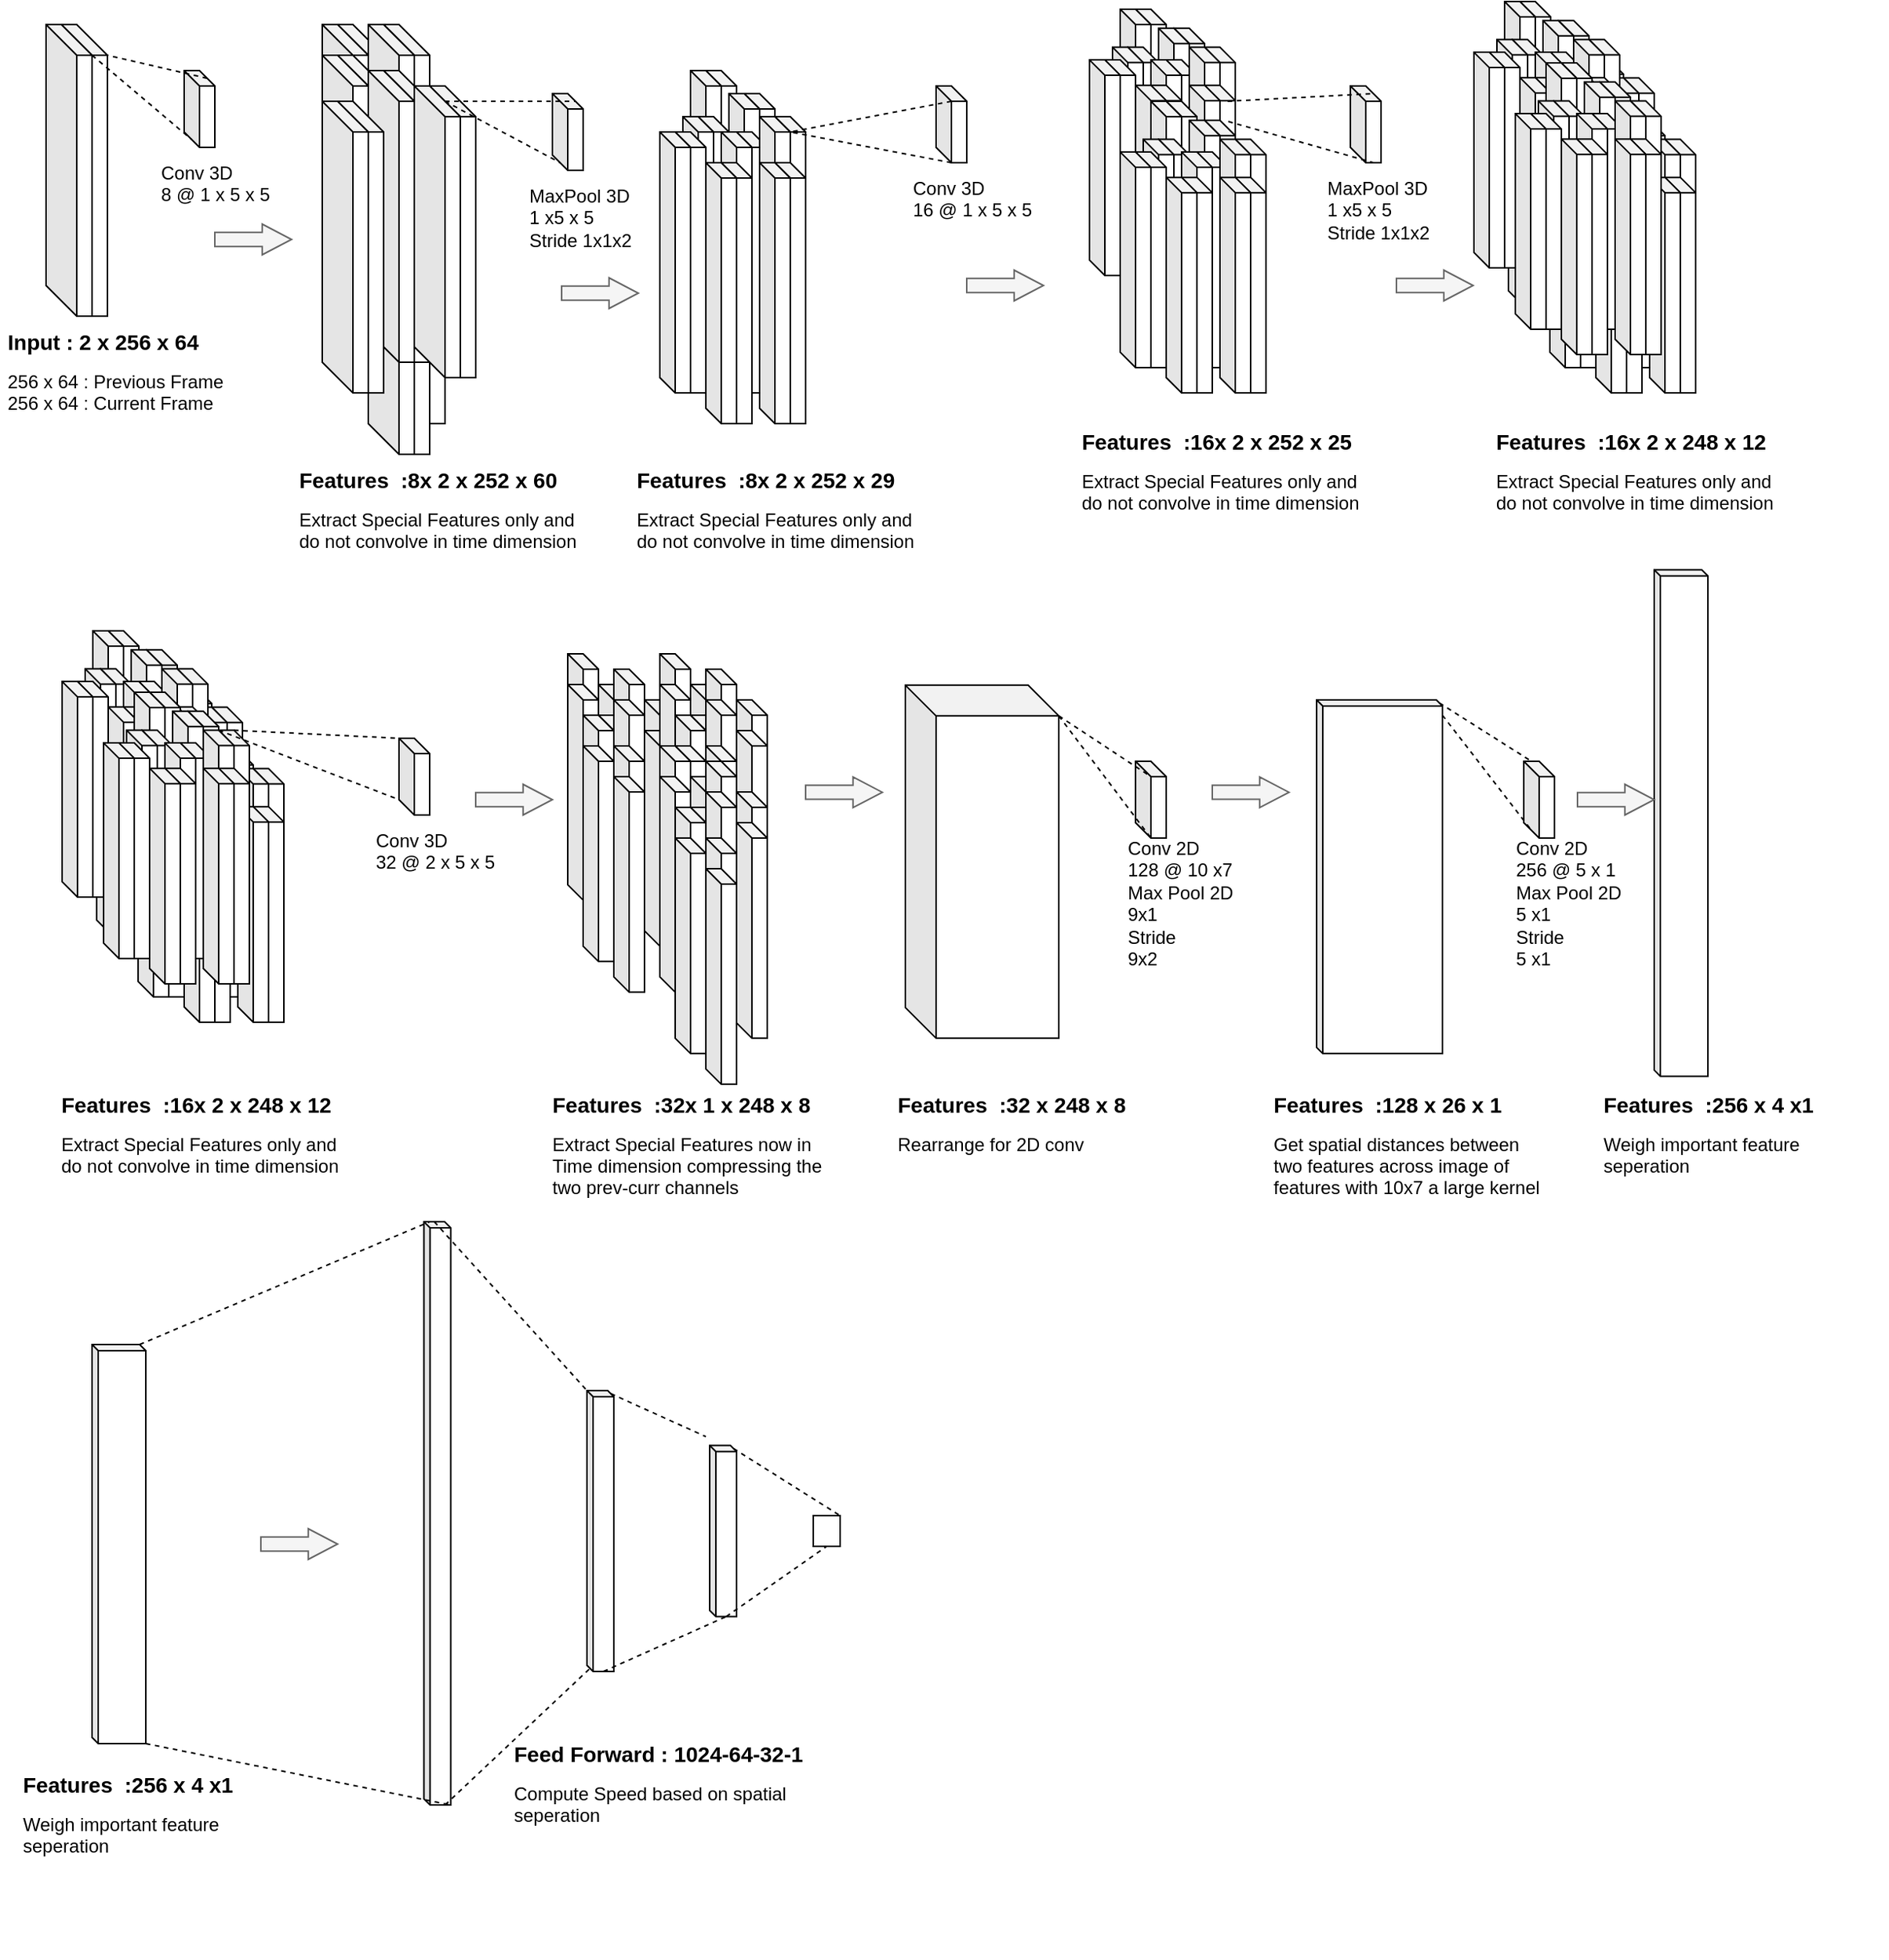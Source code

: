 <mxfile version="21.3.8" type="device">
  <diagram name="Page-1" id="pAZUs9_bBhL4_1gCOgZF">
    <mxGraphModel dx="1185" dy="680" grid="1" gridSize="10" guides="1" tooltips="1" connect="1" arrows="1" fold="1" page="1" pageScale="1" pageWidth="2336" pageHeight="1654" math="0" shadow="0">
      <root>
        <mxCell id="0" />
        <mxCell id="1" parent="0" />
        <mxCell id="KlD6MxqIU1DJ0t27IH6v-1" value="" style="shape=cube;whiteSpace=wrap;html=1;boundedLbl=1;backgroundOutline=1;darkOpacity=0.05;darkOpacity2=0.1;" vertex="1" parent="1">
          <mxGeometry x="130" y="70" width="30" height="190" as="geometry" />
        </mxCell>
        <mxCell id="KlD6MxqIU1DJ0t27IH6v-2" value="" style="shape=cube;whiteSpace=wrap;html=1;boundedLbl=1;backgroundOutline=1;darkOpacity=0.05;darkOpacity2=0.1;size=20;" vertex="1" parent="1">
          <mxGeometry x="120" y="70" width="30" height="190" as="geometry" />
        </mxCell>
        <mxCell id="KlD6MxqIU1DJ0t27IH6v-7" value="&lt;h1 style=&quot;font-size: 14px;&quot;&gt;&lt;font style=&quot;font-size: 14px;&quot;&gt;Input : 2 x 256 x 64&lt;br&gt;&lt;/font&gt;&lt;/h1&gt;256 x 64 : Previous Frame&lt;br&gt;256 x 64 : Current Frame" style="text;html=1;strokeColor=none;fillColor=none;spacing=5;spacingTop=-20;whiteSpace=wrap;overflow=hidden;rounded=0;" vertex="1" parent="1">
          <mxGeometry x="90" y="270" width="190" height="120" as="geometry" />
        </mxCell>
        <mxCell id="KlD6MxqIU1DJ0t27IH6v-8" value="" style="shape=cube;whiteSpace=wrap;html=1;boundedLbl=1;backgroundOutline=1;darkOpacity=0.05;darkOpacity2=0.1;size=10;" vertex="1" parent="1">
          <mxGeometry x="210" y="100" width="20" height="50" as="geometry" />
        </mxCell>
        <mxCell id="KlD6MxqIU1DJ0t27IH6v-9" value="Conv 3D&lt;br&gt;8 @ 1 x 5 x 5&lt;br&gt;" style="text;html=1;strokeColor=none;fillColor=none;spacing=5;spacingTop=-20;whiteSpace=wrap;overflow=hidden;rounded=0;" vertex="1" parent="1">
          <mxGeometry x="190" y="170" width="80" height="30" as="geometry" />
        </mxCell>
        <mxCell id="KlD6MxqIU1DJ0t27IH6v-43" value="" style="group" vertex="1" connectable="0" parent="1">
          <mxGeometry x="340" y="140" width="40" height="210" as="geometry" />
        </mxCell>
        <mxCell id="KlD6MxqIU1DJ0t27IH6v-44" value="" style="shape=cube;whiteSpace=wrap;html=1;boundedLbl=1;backgroundOutline=1;darkOpacity=0.05;darkOpacity2=0.1;" vertex="1" parent="KlD6MxqIU1DJ0t27IH6v-43">
          <mxGeometry x="10" width="30" height="190" as="geometry" />
        </mxCell>
        <mxCell id="KlD6MxqIU1DJ0t27IH6v-45" value="" style="shape=cube;whiteSpace=wrap;html=1;boundedLbl=1;backgroundOutline=1;darkOpacity=0.05;darkOpacity2=0.1;" vertex="1" parent="KlD6MxqIU1DJ0t27IH6v-43">
          <mxGeometry width="30" height="190" as="geometry" />
        </mxCell>
        <mxCell id="KlD6MxqIU1DJ0t27IH6v-46" value="" style="group" vertex="1" connectable="0" parent="KlD6MxqIU1DJ0t27IH6v-43">
          <mxGeometry x="-10" y="20" width="40" height="190" as="geometry" />
        </mxCell>
        <mxCell id="KlD6MxqIU1DJ0t27IH6v-47" value="" style="shape=cube;whiteSpace=wrap;html=1;boundedLbl=1;backgroundOutline=1;darkOpacity=0.05;darkOpacity2=0.1;" vertex="1" parent="KlD6MxqIU1DJ0t27IH6v-46">
          <mxGeometry x="10" width="30" height="190" as="geometry" />
        </mxCell>
        <mxCell id="KlD6MxqIU1DJ0t27IH6v-48" value="" style="shape=cube;whiteSpace=wrap;html=1;boundedLbl=1;backgroundOutline=1;darkOpacity=0.05;darkOpacity2=0.1;" vertex="1" parent="KlD6MxqIU1DJ0t27IH6v-46">
          <mxGeometry width="30" height="190" as="geometry" />
        </mxCell>
        <mxCell id="KlD6MxqIU1DJ0t27IH6v-52" value="&lt;h1 style=&quot;font-size: 14px;&quot;&gt;&lt;font style=&quot;font-size: 14px;&quot;&gt;Features&amp;nbsp; :8x 2 x 252 x 60&lt;br&gt;&lt;/font&gt;&lt;/h1&gt;Extract Special Features only and do not convolve in time dimension" style="text;html=1;strokeColor=none;fillColor=none;spacing=5;spacingTop=-20;whiteSpace=wrap;overflow=hidden;rounded=0;" vertex="1" parent="1">
          <mxGeometry x="280" y="360" width="190" height="120" as="geometry" />
        </mxCell>
        <mxCell id="KlD6MxqIU1DJ0t27IH6v-54" value="" style="shape=cube;whiteSpace=wrap;html=1;boundedLbl=1;backgroundOutline=1;darkOpacity=0.05;darkOpacity2=0.1;size=10;" vertex="1" parent="1">
          <mxGeometry x="450" y="115" width="20" height="50" as="geometry" />
        </mxCell>
        <mxCell id="KlD6MxqIU1DJ0t27IH6v-55" value="MaxPool 3D&lt;br&gt;1 x5 x 5&lt;br&gt;Stride 1x1x2" style="text;html=1;strokeColor=none;fillColor=none;spacing=5;spacingTop=-20;whiteSpace=wrap;overflow=hidden;rounded=0;" vertex="1" parent="1">
          <mxGeometry x="430" y="185" width="80" height="30" as="geometry" />
        </mxCell>
        <mxCell id="KlD6MxqIU1DJ0t27IH6v-66" value="" style="group" vertex="1" connectable="0" parent="1">
          <mxGeometry x="300" y="70" width="100" height="240" as="geometry" />
        </mxCell>
        <mxCell id="KlD6MxqIU1DJ0t27IH6v-12" value="" style="group" vertex="1" connectable="0" parent="KlD6MxqIU1DJ0t27IH6v-66">
          <mxGeometry width="70" height="190" as="geometry" />
        </mxCell>
        <mxCell id="KlD6MxqIU1DJ0t27IH6v-10" value="" style="shape=cube;whiteSpace=wrap;html=1;boundedLbl=1;backgroundOutline=1;darkOpacity=0.05;darkOpacity2=0.1;" vertex="1" parent="KlD6MxqIU1DJ0t27IH6v-12">
          <mxGeometry x="10" width="30" height="190" as="geometry" />
        </mxCell>
        <mxCell id="KlD6MxqIU1DJ0t27IH6v-11" value="" style="shape=cube;whiteSpace=wrap;html=1;boundedLbl=1;backgroundOutline=1;darkOpacity=0.05;darkOpacity2=0.1;" vertex="1" parent="KlD6MxqIU1DJ0t27IH6v-12">
          <mxGeometry width="30" height="190" as="geometry" />
        </mxCell>
        <mxCell id="KlD6MxqIU1DJ0t27IH6v-13" value="" style="group" vertex="1" connectable="0" parent="KlD6MxqIU1DJ0t27IH6v-12">
          <mxGeometry x="30" width="40" height="190" as="geometry" />
        </mxCell>
        <mxCell id="KlD6MxqIU1DJ0t27IH6v-14" value="" style="shape=cube;whiteSpace=wrap;html=1;boundedLbl=1;backgroundOutline=1;darkOpacity=0.05;darkOpacity2=0.1;" vertex="1" parent="KlD6MxqIU1DJ0t27IH6v-13">
          <mxGeometry x="10" width="30" height="190" as="geometry" />
        </mxCell>
        <mxCell id="KlD6MxqIU1DJ0t27IH6v-15" value="" style="shape=cube;whiteSpace=wrap;html=1;boundedLbl=1;backgroundOutline=1;darkOpacity=0.05;darkOpacity2=0.1;" vertex="1" parent="KlD6MxqIU1DJ0t27IH6v-13">
          <mxGeometry width="30" height="190" as="geometry" />
        </mxCell>
        <mxCell id="KlD6MxqIU1DJ0t27IH6v-31" value="" style="group" vertex="1" connectable="0" parent="KlD6MxqIU1DJ0t27IH6v-66">
          <mxGeometry y="20" width="40" height="190" as="geometry" />
        </mxCell>
        <mxCell id="KlD6MxqIU1DJ0t27IH6v-32" value="" style="shape=cube;whiteSpace=wrap;html=1;boundedLbl=1;backgroundOutline=1;darkOpacity=0.05;darkOpacity2=0.1;" vertex="1" parent="KlD6MxqIU1DJ0t27IH6v-31">
          <mxGeometry x="10" width="30" height="190" as="geometry" />
        </mxCell>
        <mxCell id="KlD6MxqIU1DJ0t27IH6v-33" value="" style="shape=cube;whiteSpace=wrap;html=1;boundedLbl=1;backgroundOutline=1;darkOpacity=0.05;darkOpacity2=0.1;" vertex="1" parent="KlD6MxqIU1DJ0t27IH6v-31">
          <mxGeometry width="30" height="190" as="geometry" />
        </mxCell>
        <mxCell id="KlD6MxqIU1DJ0t27IH6v-34" value="" style="group" vertex="1" connectable="0" parent="KlD6MxqIU1DJ0t27IH6v-66">
          <mxGeometry x="30" y="30" width="70" height="200" as="geometry" />
        </mxCell>
        <mxCell id="KlD6MxqIU1DJ0t27IH6v-35" value="" style="shape=cube;whiteSpace=wrap;html=1;boundedLbl=1;backgroundOutline=1;darkOpacity=0.05;darkOpacity2=0.1;" vertex="1" parent="KlD6MxqIU1DJ0t27IH6v-34">
          <mxGeometry x="10" width="30" height="190" as="geometry" />
        </mxCell>
        <mxCell id="KlD6MxqIU1DJ0t27IH6v-36" value="" style="shape=cube;whiteSpace=wrap;html=1;boundedLbl=1;backgroundOutline=1;darkOpacity=0.05;darkOpacity2=0.1;" vertex="1" parent="KlD6MxqIU1DJ0t27IH6v-34">
          <mxGeometry width="30" height="190" as="geometry" />
        </mxCell>
        <mxCell id="KlD6MxqIU1DJ0t27IH6v-40" value="" style="group" vertex="1" connectable="0" parent="KlD6MxqIU1DJ0t27IH6v-34">
          <mxGeometry x="30" y="10" width="40" height="190" as="geometry" />
        </mxCell>
        <mxCell id="KlD6MxqIU1DJ0t27IH6v-41" value="" style="shape=cube;whiteSpace=wrap;html=1;boundedLbl=1;backgroundOutline=1;darkOpacity=0.05;darkOpacity2=0.1;" vertex="1" parent="KlD6MxqIU1DJ0t27IH6v-40">
          <mxGeometry x="10" width="30" height="190" as="geometry" />
        </mxCell>
        <mxCell id="KlD6MxqIU1DJ0t27IH6v-42" value="" style="shape=cube;whiteSpace=wrap;html=1;boundedLbl=1;backgroundOutline=1;darkOpacity=0.05;darkOpacity2=0.1;" vertex="1" parent="KlD6MxqIU1DJ0t27IH6v-40">
          <mxGeometry width="30" height="190" as="geometry" />
        </mxCell>
        <mxCell id="KlD6MxqIU1DJ0t27IH6v-37" value="" style="group" vertex="1" connectable="0" parent="KlD6MxqIU1DJ0t27IH6v-66">
          <mxGeometry y="50" width="40" height="190" as="geometry" />
        </mxCell>
        <mxCell id="KlD6MxqIU1DJ0t27IH6v-38" value="" style="shape=cube;whiteSpace=wrap;html=1;boundedLbl=1;backgroundOutline=1;darkOpacity=0.05;darkOpacity2=0.1;" vertex="1" parent="KlD6MxqIU1DJ0t27IH6v-37">
          <mxGeometry x="10" width="30" height="190" as="geometry" />
        </mxCell>
        <mxCell id="KlD6MxqIU1DJ0t27IH6v-39" value="" style="shape=cube;whiteSpace=wrap;html=1;boundedLbl=1;backgroundOutline=1;darkOpacity=0.05;darkOpacity2=0.1;" vertex="1" parent="KlD6MxqIU1DJ0t27IH6v-37">
          <mxGeometry width="30" height="190" as="geometry" />
        </mxCell>
        <mxCell id="KlD6MxqIU1DJ0t27IH6v-84" value="&lt;h1 style=&quot;font-size: 14px;&quot;&gt;&lt;font style=&quot;font-size: 14px;&quot;&gt;Features&amp;nbsp; :8x 2 x 252 x 29&lt;br&gt;&lt;/font&gt;&lt;/h1&gt;Extract Special Features only and do not convolve in time dimension" style="text;html=1;strokeColor=none;fillColor=none;spacing=5;spacingTop=-20;whiteSpace=wrap;overflow=hidden;rounded=0;" vertex="1" parent="1">
          <mxGeometry x="500" y="360" width="190" height="120" as="geometry" />
        </mxCell>
        <mxCell id="KlD6MxqIU1DJ0t27IH6v-85" value="" style="shape=cube;whiteSpace=wrap;html=1;boundedLbl=1;backgroundOutline=1;darkOpacity=0.05;darkOpacity2=0.1;size=10;" vertex="1" parent="1">
          <mxGeometry x="970" y="110" width="20" height="50" as="geometry" />
        </mxCell>
        <mxCell id="KlD6MxqIU1DJ0t27IH6v-86" value="MaxPool 3D&lt;br&gt;1 x5 x 5&lt;br&gt;Stride 1x1x2" style="text;html=1;strokeColor=none;fillColor=none;spacing=5;spacingTop=-20;whiteSpace=wrap;overflow=hidden;rounded=0;" vertex="1" parent="1">
          <mxGeometry x="950" y="180" width="80" height="30" as="geometry" />
        </mxCell>
        <mxCell id="KlD6MxqIU1DJ0t27IH6v-87" value="" style="group" vertex="1" connectable="0" parent="1">
          <mxGeometry x="520" y="100" width="95" height="230" as="geometry" />
        </mxCell>
        <mxCell id="KlD6MxqIU1DJ0t27IH6v-57" value="" style="shape=cube;whiteSpace=wrap;html=1;boundedLbl=1;backgroundOutline=1;darkOpacity=0.05;darkOpacity2=0.1;size=10;strokeWidth=1;gradientColor=none;rotation=0;" vertex="1" parent="KlD6MxqIU1DJ0t27IH6v-87">
          <mxGeometry x="30" width="20" height="170" as="geometry" />
        </mxCell>
        <mxCell id="KlD6MxqIU1DJ0t27IH6v-69" value="" style="shape=cube;whiteSpace=wrap;html=1;boundedLbl=1;backgroundOutline=1;darkOpacity=0.05;darkOpacity2=0.1;size=10;strokeWidth=1;gradientColor=none;rotation=0;" vertex="1" parent="KlD6MxqIU1DJ0t27IH6v-87">
          <mxGeometry x="20" width="20" height="170" as="geometry" />
        </mxCell>
        <mxCell id="KlD6MxqIU1DJ0t27IH6v-70" value="" style="shape=cube;whiteSpace=wrap;html=1;boundedLbl=1;backgroundOutline=1;darkOpacity=0.05;darkOpacity2=0.1;size=10;strokeWidth=1;gradientColor=none;rotation=0;" vertex="1" parent="KlD6MxqIU1DJ0t27IH6v-87">
          <mxGeometry x="25" y="30" width="20" height="170" as="geometry" />
        </mxCell>
        <mxCell id="KlD6MxqIU1DJ0t27IH6v-71" value="" style="shape=cube;whiteSpace=wrap;html=1;boundedLbl=1;backgroundOutline=1;darkOpacity=0.05;darkOpacity2=0.1;size=10;strokeWidth=1;gradientColor=none;rotation=0;" vertex="1" parent="KlD6MxqIU1DJ0t27IH6v-87">
          <mxGeometry x="15" y="30" width="20" height="170" as="geometry" />
        </mxCell>
        <mxCell id="KlD6MxqIU1DJ0t27IH6v-72" value="" style="shape=cube;whiteSpace=wrap;html=1;boundedLbl=1;backgroundOutline=1;darkOpacity=0.05;darkOpacity2=0.1;size=10;strokeWidth=1;gradientColor=none;rotation=0;" vertex="1" parent="KlD6MxqIU1DJ0t27IH6v-87">
          <mxGeometry x="55" y="15" width="20" height="170" as="geometry" />
        </mxCell>
        <mxCell id="KlD6MxqIU1DJ0t27IH6v-73" value="" style="shape=cube;whiteSpace=wrap;html=1;boundedLbl=1;backgroundOutline=1;darkOpacity=0.05;darkOpacity2=0.1;size=10;strokeWidth=1;gradientColor=none;rotation=0;" vertex="1" parent="KlD6MxqIU1DJ0t27IH6v-87">
          <mxGeometry x="45" y="15" width="20" height="170" as="geometry" />
        </mxCell>
        <mxCell id="KlD6MxqIU1DJ0t27IH6v-74" value="" style="shape=cube;whiteSpace=wrap;html=1;boundedLbl=1;backgroundOutline=1;darkOpacity=0.05;darkOpacity2=0.1;size=10;strokeWidth=1;gradientColor=none;rotation=0;" vertex="1" parent="KlD6MxqIU1DJ0t27IH6v-87">
          <mxGeometry x="50" y="40" width="20" height="170" as="geometry" />
        </mxCell>
        <mxCell id="KlD6MxqIU1DJ0t27IH6v-75" value="" style="shape=cube;whiteSpace=wrap;html=1;boundedLbl=1;backgroundOutline=1;darkOpacity=0.05;darkOpacity2=0.1;size=10;strokeWidth=1;gradientColor=none;rotation=0;" vertex="1" parent="KlD6MxqIU1DJ0t27IH6v-87">
          <mxGeometry x="40" y="40" width="20" height="170" as="geometry" />
        </mxCell>
        <mxCell id="KlD6MxqIU1DJ0t27IH6v-76" value="" style="shape=cube;whiteSpace=wrap;html=1;boundedLbl=1;backgroundOutline=1;darkOpacity=0.05;darkOpacity2=0.1;size=10;strokeWidth=1;gradientColor=none;rotation=0;" vertex="1" parent="KlD6MxqIU1DJ0t27IH6v-87">
          <mxGeometry x="75" y="30" width="20" height="170" as="geometry" />
        </mxCell>
        <mxCell id="KlD6MxqIU1DJ0t27IH6v-77" value="" style="shape=cube;whiteSpace=wrap;html=1;boundedLbl=1;backgroundOutline=1;darkOpacity=0.05;darkOpacity2=0.1;size=10;strokeWidth=1;gradientColor=none;rotation=0;" vertex="1" parent="KlD6MxqIU1DJ0t27IH6v-87">
          <mxGeometry x="65" y="30" width="20" height="170" as="geometry" />
        </mxCell>
        <mxCell id="KlD6MxqIU1DJ0t27IH6v-78" value="" style="shape=cube;whiteSpace=wrap;html=1;boundedLbl=1;backgroundOutline=1;darkOpacity=0.05;darkOpacity2=0.1;size=10;strokeWidth=1;gradientColor=none;rotation=0;" vertex="1" parent="KlD6MxqIU1DJ0t27IH6v-87">
          <mxGeometry x="40" y="60" width="20" height="170" as="geometry" />
        </mxCell>
        <mxCell id="KlD6MxqIU1DJ0t27IH6v-79" value="" style="shape=cube;whiteSpace=wrap;html=1;boundedLbl=1;backgroundOutline=1;darkOpacity=0.05;darkOpacity2=0.1;size=10;strokeWidth=1;gradientColor=none;rotation=0;" vertex="1" parent="KlD6MxqIU1DJ0t27IH6v-87">
          <mxGeometry x="30" y="60" width="20" height="170" as="geometry" />
        </mxCell>
        <mxCell id="KlD6MxqIU1DJ0t27IH6v-80" value="" style="shape=cube;whiteSpace=wrap;html=1;boundedLbl=1;backgroundOutline=1;darkOpacity=0.05;darkOpacity2=0.1;size=10;strokeWidth=1;gradientColor=none;rotation=0;" vertex="1" parent="KlD6MxqIU1DJ0t27IH6v-87">
          <mxGeometry x="75" y="60" width="20" height="170" as="geometry" />
        </mxCell>
        <mxCell id="KlD6MxqIU1DJ0t27IH6v-81" value="" style="shape=cube;whiteSpace=wrap;html=1;boundedLbl=1;backgroundOutline=1;darkOpacity=0.05;darkOpacity2=0.1;size=10;strokeWidth=1;gradientColor=none;rotation=0;" vertex="1" parent="KlD6MxqIU1DJ0t27IH6v-87">
          <mxGeometry x="65" y="60" width="20" height="170" as="geometry" />
        </mxCell>
        <mxCell id="KlD6MxqIU1DJ0t27IH6v-82" value="" style="shape=cube;whiteSpace=wrap;html=1;boundedLbl=1;backgroundOutline=1;darkOpacity=0.05;darkOpacity2=0.1;size=10;strokeWidth=1;gradientColor=none;rotation=0;" vertex="1" parent="KlD6MxqIU1DJ0t27IH6v-87">
          <mxGeometry x="10" y="40" width="20" height="170" as="geometry" />
        </mxCell>
        <mxCell id="KlD6MxqIU1DJ0t27IH6v-83" value="" style="shape=cube;whiteSpace=wrap;html=1;boundedLbl=1;backgroundOutline=1;darkOpacity=0.05;darkOpacity2=0.1;size=10;strokeWidth=1;gradientColor=none;rotation=0;" vertex="1" parent="KlD6MxqIU1DJ0t27IH6v-87">
          <mxGeometry y="40" width="20" height="170" as="geometry" />
        </mxCell>
        <mxCell id="KlD6MxqIU1DJ0t27IH6v-89" value="" style="group" vertex="1" connectable="0" parent="1">
          <mxGeometry x="1073" y="80" width="95" height="190" as="geometry" />
        </mxCell>
        <mxCell id="KlD6MxqIU1DJ0t27IH6v-90" value="" style="shape=cube;whiteSpace=wrap;html=1;boundedLbl=1;backgroundOutline=1;darkOpacity=0.05;darkOpacity2=0.1;size=10;strokeWidth=1;gradientColor=none;rotation=0;" vertex="1" parent="KlD6MxqIU1DJ0t27IH6v-89">
          <mxGeometry x="30" width="20" height="140.435" as="geometry" />
        </mxCell>
        <mxCell id="KlD6MxqIU1DJ0t27IH6v-91" value="" style="shape=cube;whiteSpace=wrap;html=1;boundedLbl=1;backgroundOutline=1;darkOpacity=0.05;darkOpacity2=0.1;size=10;strokeWidth=1;gradientColor=none;rotation=0;" vertex="1" parent="KlD6MxqIU1DJ0t27IH6v-89">
          <mxGeometry x="20" width="20" height="140.435" as="geometry" />
        </mxCell>
        <mxCell id="KlD6MxqIU1DJ0t27IH6v-92" value="" style="shape=cube;whiteSpace=wrap;html=1;boundedLbl=1;backgroundOutline=1;darkOpacity=0.05;darkOpacity2=0.1;size=10;strokeWidth=1;gradientColor=none;rotation=0;" vertex="1" parent="KlD6MxqIU1DJ0t27IH6v-89">
          <mxGeometry x="25" y="24.783" width="20" height="140.435" as="geometry" />
        </mxCell>
        <mxCell id="KlD6MxqIU1DJ0t27IH6v-93" value="" style="shape=cube;whiteSpace=wrap;html=1;boundedLbl=1;backgroundOutline=1;darkOpacity=0.05;darkOpacity2=0.1;size=10;strokeWidth=1;gradientColor=none;rotation=0;" vertex="1" parent="KlD6MxqIU1DJ0t27IH6v-89">
          <mxGeometry x="15" y="24.783" width="20" height="140.435" as="geometry" />
        </mxCell>
        <mxCell id="KlD6MxqIU1DJ0t27IH6v-94" value="" style="shape=cube;whiteSpace=wrap;html=1;boundedLbl=1;backgroundOutline=1;darkOpacity=0.05;darkOpacity2=0.1;size=10;strokeWidth=1;gradientColor=none;rotation=0;" vertex="1" parent="KlD6MxqIU1DJ0t27IH6v-89">
          <mxGeometry x="55" y="12.391" width="20" height="140.435" as="geometry" />
        </mxCell>
        <mxCell id="KlD6MxqIU1DJ0t27IH6v-95" value="" style="shape=cube;whiteSpace=wrap;html=1;boundedLbl=1;backgroundOutline=1;darkOpacity=0.05;darkOpacity2=0.1;size=10;strokeWidth=1;gradientColor=none;rotation=0;" vertex="1" parent="KlD6MxqIU1DJ0t27IH6v-89">
          <mxGeometry x="45" y="12.391" width="20" height="140.435" as="geometry" />
        </mxCell>
        <mxCell id="KlD6MxqIU1DJ0t27IH6v-96" value="" style="shape=cube;whiteSpace=wrap;html=1;boundedLbl=1;backgroundOutline=1;darkOpacity=0.05;darkOpacity2=0.1;size=10;strokeWidth=1;gradientColor=none;rotation=0;" vertex="1" parent="KlD6MxqIU1DJ0t27IH6v-89">
          <mxGeometry x="50" y="33.043" width="20" height="140.435" as="geometry" />
        </mxCell>
        <mxCell id="KlD6MxqIU1DJ0t27IH6v-97" value="" style="shape=cube;whiteSpace=wrap;html=1;boundedLbl=1;backgroundOutline=1;darkOpacity=0.05;darkOpacity2=0.1;size=10;strokeWidth=1;gradientColor=none;rotation=0;" vertex="1" parent="KlD6MxqIU1DJ0t27IH6v-89">
          <mxGeometry x="40" y="33.043" width="20" height="140.435" as="geometry" />
        </mxCell>
        <mxCell id="KlD6MxqIU1DJ0t27IH6v-98" value="" style="shape=cube;whiteSpace=wrap;html=1;boundedLbl=1;backgroundOutline=1;darkOpacity=0.05;darkOpacity2=0.1;size=10;strokeWidth=1;gradientColor=none;rotation=0;" vertex="1" parent="KlD6MxqIU1DJ0t27IH6v-89">
          <mxGeometry x="75" y="24.783" width="20" height="140.435" as="geometry" />
        </mxCell>
        <mxCell id="KlD6MxqIU1DJ0t27IH6v-99" value="" style="shape=cube;whiteSpace=wrap;html=1;boundedLbl=1;backgroundOutline=1;darkOpacity=0.05;darkOpacity2=0.1;size=10;strokeWidth=1;gradientColor=none;rotation=0;" vertex="1" parent="KlD6MxqIU1DJ0t27IH6v-89">
          <mxGeometry x="65" y="24.783" width="20" height="140.435" as="geometry" />
        </mxCell>
        <mxCell id="KlD6MxqIU1DJ0t27IH6v-100" value="" style="shape=cube;whiteSpace=wrap;html=1;boundedLbl=1;backgroundOutline=1;darkOpacity=0.05;darkOpacity2=0.1;size=10;strokeWidth=1;gradientColor=none;rotation=0;" vertex="1" parent="KlD6MxqIU1DJ0t27IH6v-89">
          <mxGeometry x="40" y="49.565" width="20" height="140.435" as="geometry" />
        </mxCell>
        <mxCell id="KlD6MxqIU1DJ0t27IH6v-101" value="" style="shape=cube;whiteSpace=wrap;html=1;boundedLbl=1;backgroundOutline=1;darkOpacity=0.05;darkOpacity2=0.1;size=10;strokeWidth=1;gradientColor=none;rotation=0;" vertex="1" parent="KlD6MxqIU1DJ0t27IH6v-89">
          <mxGeometry x="30" y="49.565" width="20" height="140.435" as="geometry" />
        </mxCell>
        <mxCell id="KlD6MxqIU1DJ0t27IH6v-102" value="" style="shape=cube;whiteSpace=wrap;html=1;boundedLbl=1;backgroundOutline=1;darkOpacity=0.05;darkOpacity2=0.1;size=10;strokeWidth=1;gradientColor=none;rotation=0;" vertex="1" parent="KlD6MxqIU1DJ0t27IH6v-89">
          <mxGeometry x="75" y="49.565" width="20" height="140.435" as="geometry" />
        </mxCell>
        <mxCell id="KlD6MxqIU1DJ0t27IH6v-103" value="" style="shape=cube;whiteSpace=wrap;html=1;boundedLbl=1;backgroundOutline=1;darkOpacity=0.05;darkOpacity2=0.1;size=10;strokeWidth=1;gradientColor=none;rotation=0;" vertex="1" parent="KlD6MxqIU1DJ0t27IH6v-89">
          <mxGeometry x="65" y="49.565" width="20" height="140.435" as="geometry" />
        </mxCell>
        <mxCell id="KlD6MxqIU1DJ0t27IH6v-104" value="" style="shape=cube;whiteSpace=wrap;html=1;boundedLbl=1;backgroundOutline=1;darkOpacity=0.05;darkOpacity2=0.1;size=10;strokeWidth=1;gradientColor=none;rotation=0;" vertex="1" parent="KlD6MxqIU1DJ0t27IH6v-89">
          <mxGeometry x="10" y="33.043" width="20" height="140.435" as="geometry" />
        </mxCell>
        <mxCell id="KlD6MxqIU1DJ0t27IH6v-105" value="" style="shape=cube;whiteSpace=wrap;html=1;boundedLbl=1;backgroundOutline=1;darkOpacity=0.05;darkOpacity2=0.1;size=10;strokeWidth=1;gradientColor=none;rotation=0;" vertex="1" parent="KlD6MxqIU1DJ0t27IH6v-89">
          <mxGeometry y="33.043" width="20" height="140.435" as="geometry" />
        </mxCell>
        <mxCell id="KlD6MxqIU1DJ0t27IH6v-145" value="" style="group" vertex="1" connectable="0" parent="KlD6MxqIU1DJ0t27IH6v-89">
          <mxGeometry x="-22.5" y="-25" width="95" height="190" as="geometry" />
        </mxCell>
        <mxCell id="KlD6MxqIU1DJ0t27IH6v-146" value="" style="shape=cube;whiteSpace=wrap;html=1;boundedLbl=1;backgroundOutline=1;darkOpacity=0.05;darkOpacity2=0.1;size=10;strokeWidth=1;gradientColor=none;rotation=0;" vertex="1" parent="KlD6MxqIU1DJ0t27IH6v-145">
          <mxGeometry x="30" width="20" height="140.435" as="geometry" />
        </mxCell>
        <mxCell id="KlD6MxqIU1DJ0t27IH6v-147" value="" style="shape=cube;whiteSpace=wrap;html=1;boundedLbl=1;backgroundOutline=1;darkOpacity=0.05;darkOpacity2=0.1;size=10;strokeWidth=1;gradientColor=none;rotation=0;" vertex="1" parent="KlD6MxqIU1DJ0t27IH6v-145">
          <mxGeometry x="20" width="20" height="140.435" as="geometry" />
        </mxCell>
        <mxCell id="KlD6MxqIU1DJ0t27IH6v-148" value="" style="shape=cube;whiteSpace=wrap;html=1;boundedLbl=1;backgroundOutline=1;darkOpacity=0.05;darkOpacity2=0.1;size=10;strokeWidth=1;gradientColor=none;rotation=0;" vertex="1" parent="KlD6MxqIU1DJ0t27IH6v-145">
          <mxGeometry x="25" y="24.783" width="20" height="140.435" as="geometry" />
        </mxCell>
        <mxCell id="KlD6MxqIU1DJ0t27IH6v-149" value="" style="shape=cube;whiteSpace=wrap;html=1;boundedLbl=1;backgroundOutline=1;darkOpacity=0.05;darkOpacity2=0.1;size=10;strokeWidth=1;gradientColor=none;rotation=0;" vertex="1" parent="KlD6MxqIU1DJ0t27IH6v-145">
          <mxGeometry x="15" y="24.783" width="20" height="140.435" as="geometry" />
        </mxCell>
        <mxCell id="KlD6MxqIU1DJ0t27IH6v-150" value="" style="shape=cube;whiteSpace=wrap;html=1;boundedLbl=1;backgroundOutline=1;darkOpacity=0.05;darkOpacity2=0.1;size=10;strokeWidth=1;gradientColor=none;rotation=0;" vertex="1" parent="KlD6MxqIU1DJ0t27IH6v-145">
          <mxGeometry x="55" y="12.391" width="20" height="140.435" as="geometry" />
        </mxCell>
        <mxCell id="KlD6MxqIU1DJ0t27IH6v-151" value="" style="shape=cube;whiteSpace=wrap;html=1;boundedLbl=1;backgroundOutline=1;darkOpacity=0.05;darkOpacity2=0.1;size=10;strokeWidth=1;gradientColor=none;rotation=0;" vertex="1" parent="KlD6MxqIU1DJ0t27IH6v-145">
          <mxGeometry x="45" y="12.391" width="20" height="140.435" as="geometry" />
        </mxCell>
        <mxCell id="KlD6MxqIU1DJ0t27IH6v-152" value="" style="shape=cube;whiteSpace=wrap;html=1;boundedLbl=1;backgroundOutline=1;darkOpacity=0.05;darkOpacity2=0.1;size=10;strokeWidth=1;gradientColor=none;rotation=0;" vertex="1" parent="KlD6MxqIU1DJ0t27IH6v-145">
          <mxGeometry x="50" y="33.043" width="20" height="140.435" as="geometry" />
        </mxCell>
        <mxCell id="KlD6MxqIU1DJ0t27IH6v-153" value="" style="shape=cube;whiteSpace=wrap;html=1;boundedLbl=1;backgroundOutline=1;darkOpacity=0.05;darkOpacity2=0.1;size=10;strokeWidth=1;gradientColor=none;rotation=0;" vertex="1" parent="KlD6MxqIU1DJ0t27IH6v-145">
          <mxGeometry x="40" y="33.043" width="20" height="140.435" as="geometry" />
        </mxCell>
        <mxCell id="KlD6MxqIU1DJ0t27IH6v-154" value="" style="shape=cube;whiteSpace=wrap;html=1;boundedLbl=1;backgroundOutline=1;darkOpacity=0.05;darkOpacity2=0.1;size=10;strokeWidth=1;gradientColor=none;rotation=0;" vertex="1" parent="KlD6MxqIU1DJ0t27IH6v-145">
          <mxGeometry x="75" y="24.783" width="20" height="140.435" as="geometry" />
        </mxCell>
        <mxCell id="KlD6MxqIU1DJ0t27IH6v-155" value="" style="shape=cube;whiteSpace=wrap;html=1;boundedLbl=1;backgroundOutline=1;darkOpacity=0.05;darkOpacity2=0.1;size=10;strokeWidth=1;gradientColor=none;rotation=0;" vertex="1" parent="KlD6MxqIU1DJ0t27IH6v-145">
          <mxGeometry x="65" y="24.783" width="20" height="140.435" as="geometry" />
        </mxCell>
        <mxCell id="KlD6MxqIU1DJ0t27IH6v-156" value="" style="shape=cube;whiteSpace=wrap;html=1;boundedLbl=1;backgroundOutline=1;darkOpacity=0.05;darkOpacity2=0.1;size=10;strokeWidth=1;gradientColor=none;rotation=0;" vertex="1" parent="KlD6MxqIU1DJ0t27IH6v-145">
          <mxGeometry x="40" y="49.565" width="20" height="140.435" as="geometry" />
        </mxCell>
        <mxCell id="KlD6MxqIU1DJ0t27IH6v-157" value="" style="shape=cube;whiteSpace=wrap;html=1;boundedLbl=1;backgroundOutline=1;darkOpacity=0.05;darkOpacity2=0.1;size=10;strokeWidth=1;gradientColor=none;rotation=0;" vertex="1" parent="KlD6MxqIU1DJ0t27IH6v-145">
          <mxGeometry x="30" y="49.565" width="20" height="140.435" as="geometry" />
        </mxCell>
        <mxCell id="KlD6MxqIU1DJ0t27IH6v-158" value="" style="shape=cube;whiteSpace=wrap;html=1;boundedLbl=1;backgroundOutline=1;darkOpacity=0.05;darkOpacity2=0.1;size=10;strokeWidth=1;gradientColor=none;rotation=0;" vertex="1" parent="KlD6MxqIU1DJ0t27IH6v-145">
          <mxGeometry x="75" y="49.565" width="20" height="140.435" as="geometry" />
        </mxCell>
        <mxCell id="KlD6MxqIU1DJ0t27IH6v-159" value="" style="shape=cube;whiteSpace=wrap;html=1;boundedLbl=1;backgroundOutline=1;darkOpacity=0.05;darkOpacity2=0.1;size=10;strokeWidth=1;gradientColor=none;rotation=0;" vertex="1" parent="KlD6MxqIU1DJ0t27IH6v-145">
          <mxGeometry x="65" y="49.565" width="20" height="140.435" as="geometry" />
        </mxCell>
        <mxCell id="KlD6MxqIU1DJ0t27IH6v-160" value="" style="shape=cube;whiteSpace=wrap;html=1;boundedLbl=1;backgroundOutline=1;darkOpacity=0.05;darkOpacity2=0.1;size=10;strokeWidth=1;gradientColor=none;rotation=0;" vertex="1" parent="KlD6MxqIU1DJ0t27IH6v-145">
          <mxGeometry x="10" y="33.043" width="20" height="140.435" as="geometry" />
        </mxCell>
        <mxCell id="KlD6MxqIU1DJ0t27IH6v-161" value="" style="shape=cube;whiteSpace=wrap;html=1;boundedLbl=1;backgroundOutline=1;darkOpacity=0.05;darkOpacity2=0.1;size=10;strokeWidth=1;gradientColor=none;rotation=0;" vertex="1" parent="KlD6MxqIU1DJ0t27IH6v-145">
          <mxGeometry y="33.043" width="20" height="140.435" as="geometry" />
        </mxCell>
        <mxCell id="KlD6MxqIU1DJ0t27IH6v-107" value="&lt;h1 style=&quot;font-size: 14px;&quot;&gt;&lt;font style=&quot;font-size: 14px;&quot;&gt;Features&amp;nbsp; :16x 2 x 248 x 12&lt;br&gt;&lt;/font&gt;&lt;/h1&gt;Extract Special Features only and do not convolve in time dimension" style="text;html=1;strokeColor=none;fillColor=none;spacing=5;spacingTop=-20;whiteSpace=wrap;overflow=hidden;rounded=0;" vertex="1" parent="1">
          <mxGeometry x="1060" y="335" width="190" height="120" as="geometry" />
        </mxCell>
        <mxCell id="KlD6MxqIU1DJ0t27IH6v-108" value="&lt;h1 style=&quot;font-size: 14px;&quot;&gt;&lt;font style=&quot;font-size: 14px;&quot;&gt;Features&amp;nbsp; :16x 2 x 252 x 25&lt;br&gt;&lt;/font&gt;&lt;/h1&gt;Extract Special Features only and do not convolve in time dimension" style="text;html=1;strokeColor=none;fillColor=none;spacing=5;spacingTop=-20;whiteSpace=wrap;overflow=hidden;rounded=0;" vertex="1" parent="1">
          <mxGeometry x="790" y="335" width="190" height="120" as="geometry" />
        </mxCell>
        <mxCell id="KlD6MxqIU1DJ0t27IH6v-109" value="" style="group" vertex="1" connectable="0" parent="1">
          <mxGeometry x="800" y="60" width="95" height="190" as="geometry" />
        </mxCell>
        <mxCell id="KlD6MxqIU1DJ0t27IH6v-110" value="" style="shape=cube;whiteSpace=wrap;html=1;boundedLbl=1;backgroundOutline=1;darkOpacity=0.05;darkOpacity2=0.1;size=10;strokeWidth=1;gradientColor=none;rotation=0;" vertex="1" parent="KlD6MxqIU1DJ0t27IH6v-109">
          <mxGeometry x="30" width="20" height="140.435" as="geometry" />
        </mxCell>
        <mxCell id="KlD6MxqIU1DJ0t27IH6v-111" value="" style="shape=cube;whiteSpace=wrap;html=1;boundedLbl=1;backgroundOutline=1;darkOpacity=0.05;darkOpacity2=0.1;size=10;strokeWidth=1;gradientColor=none;rotation=0;" vertex="1" parent="KlD6MxqIU1DJ0t27IH6v-109">
          <mxGeometry x="20" width="20" height="140.435" as="geometry" />
        </mxCell>
        <mxCell id="KlD6MxqIU1DJ0t27IH6v-112" value="" style="shape=cube;whiteSpace=wrap;html=1;boundedLbl=1;backgroundOutline=1;darkOpacity=0.05;darkOpacity2=0.1;size=10;strokeWidth=1;gradientColor=none;rotation=0;" vertex="1" parent="KlD6MxqIU1DJ0t27IH6v-109">
          <mxGeometry x="25" y="24.783" width="20" height="140.435" as="geometry" />
        </mxCell>
        <mxCell id="KlD6MxqIU1DJ0t27IH6v-113" value="" style="shape=cube;whiteSpace=wrap;html=1;boundedLbl=1;backgroundOutline=1;darkOpacity=0.05;darkOpacity2=0.1;size=10;strokeWidth=1;gradientColor=none;rotation=0;" vertex="1" parent="KlD6MxqIU1DJ0t27IH6v-109">
          <mxGeometry x="15" y="24.783" width="20" height="140.435" as="geometry" />
        </mxCell>
        <mxCell id="KlD6MxqIU1DJ0t27IH6v-114" value="" style="shape=cube;whiteSpace=wrap;html=1;boundedLbl=1;backgroundOutline=1;darkOpacity=0.05;darkOpacity2=0.1;size=10;strokeWidth=1;gradientColor=none;rotation=0;" vertex="1" parent="KlD6MxqIU1DJ0t27IH6v-109">
          <mxGeometry x="55" y="12.391" width="20" height="140.435" as="geometry" />
        </mxCell>
        <mxCell id="KlD6MxqIU1DJ0t27IH6v-115" value="" style="shape=cube;whiteSpace=wrap;html=1;boundedLbl=1;backgroundOutline=1;darkOpacity=0.05;darkOpacity2=0.1;size=10;strokeWidth=1;gradientColor=none;rotation=0;" vertex="1" parent="KlD6MxqIU1DJ0t27IH6v-109">
          <mxGeometry x="45" y="12.391" width="20" height="140.435" as="geometry" />
        </mxCell>
        <mxCell id="KlD6MxqIU1DJ0t27IH6v-116" value="" style="shape=cube;whiteSpace=wrap;html=1;boundedLbl=1;backgroundOutline=1;darkOpacity=0.05;darkOpacity2=0.1;size=10;strokeWidth=1;gradientColor=none;rotation=0;" vertex="1" parent="KlD6MxqIU1DJ0t27IH6v-109">
          <mxGeometry x="50" y="33.043" width="20" height="140.435" as="geometry" />
        </mxCell>
        <mxCell id="KlD6MxqIU1DJ0t27IH6v-117" value="" style="shape=cube;whiteSpace=wrap;html=1;boundedLbl=1;backgroundOutline=1;darkOpacity=0.05;darkOpacity2=0.1;size=10;strokeWidth=1;gradientColor=none;rotation=0;" vertex="1" parent="KlD6MxqIU1DJ0t27IH6v-109">
          <mxGeometry x="40" y="33.043" width="20" height="140.435" as="geometry" />
        </mxCell>
        <mxCell id="KlD6MxqIU1DJ0t27IH6v-118" value="" style="shape=cube;whiteSpace=wrap;html=1;boundedLbl=1;backgroundOutline=1;darkOpacity=0.05;darkOpacity2=0.1;size=10;strokeWidth=1;gradientColor=none;rotation=0;" vertex="1" parent="KlD6MxqIU1DJ0t27IH6v-109">
          <mxGeometry x="75" y="24.783" width="20" height="140.435" as="geometry" />
        </mxCell>
        <mxCell id="KlD6MxqIU1DJ0t27IH6v-119" value="" style="shape=cube;whiteSpace=wrap;html=1;boundedLbl=1;backgroundOutline=1;darkOpacity=0.05;darkOpacity2=0.1;size=10;strokeWidth=1;gradientColor=none;rotation=0;" vertex="1" parent="KlD6MxqIU1DJ0t27IH6v-109">
          <mxGeometry x="65" y="24.783" width="20" height="140.435" as="geometry" />
        </mxCell>
        <mxCell id="KlD6MxqIU1DJ0t27IH6v-120" value="" style="shape=cube;whiteSpace=wrap;html=1;boundedLbl=1;backgroundOutline=1;darkOpacity=0.05;darkOpacity2=0.1;size=10;strokeWidth=1;gradientColor=none;rotation=0;" vertex="1" parent="KlD6MxqIU1DJ0t27IH6v-109">
          <mxGeometry x="40" y="49.565" width="20" height="140.435" as="geometry" />
        </mxCell>
        <mxCell id="KlD6MxqIU1DJ0t27IH6v-121" value="" style="shape=cube;whiteSpace=wrap;html=1;boundedLbl=1;backgroundOutline=1;darkOpacity=0.05;darkOpacity2=0.1;size=10;strokeWidth=1;gradientColor=none;rotation=0;" vertex="1" parent="KlD6MxqIU1DJ0t27IH6v-109">
          <mxGeometry x="30" y="49.565" width="20" height="140.435" as="geometry" />
        </mxCell>
        <mxCell id="KlD6MxqIU1DJ0t27IH6v-122" value="" style="shape=cube;whiteSpace=wrap;html=1;boundedLbl=1;backgroundOutline=1;darkOpacity=0.05;darkOpacity2=0.1;size=10;strokeWidth=1;gradientColor=none;rotation=0;" vertex="1" parent="KlD6MxqIU1DJ0t27IH6v-109">
          <mxGeometry x="75" y="49.565" width="20" height="140.435" as="geometry" />
        </mxCell>
        <mxCell id="KlD6MxqIU1DJ0t27IH6v-123" value="" style="shape=cube;whiteSpace=wrap;html=1;boundedLbl=1;backgroundOutline=1;darkOpacity=0.05;darkOpacity2=0.1;size=10;strokeWidth=1;gradientColor=none;rotation=0;" vertex="1" parent="KlD6MxqIU1DJ0t27IH6v-109">
          <mxGeometry x="65" y="49.565" width="20" height="140.435" as="geometry" />
        </mxCell>
        <mxCell id="KlD6MxqIU1DJ0t27IH6v-124" value="" style="shape=cube;whiteSpace=wrap;html=1;boundedLbl=1;backgroundOutline=1;darkOpacity=0.05;darkOpacity2=0.1;size=10;strokeWidth=1;gradientColor=none;rotation=0;" vertex="1" parent="KlD6MxqIU1DJ0t27IH6v-109">
          <mxGeometry x="10" y="33.043" width="20" height="140.435" as="geometry" />
        </mxCell>
        <mxCell id="KlD6MxqIU1DJ0t27IH6v-125" value="" style="shape=cube;whiteSpace=wrap;html=1;boundedLbl=1;backgroundOutline=1;darkOpacity=0.05;darkOpacity2=0.1;size=10;strokeWidth=1;gradientColor=none;rotation=0;" vertex="1" parent="KlD6MxqIU1DJ0t27IH6v-109">
          <mxGeometry y="33.043" width="20" height="140.435" as="geometry" />
        </mxCell>
        <mxCell id="KlD6MxqIU1DJ0t27IH6v-126" value="" style="shape=cube;whiteSpace=wrap;html=1;boundedLbl=1;backgroundOutline=1;darkOpacity=0.05;darkOpacity2=0.1;size=10;" vertex="1" parent="1">
          <mxGeometry x="700" y="110" width="20" height="50" as="geometry" />
        </mxCell>
        <mxCell id="KlD6MxqIU1DJ0t27IH6v-127" value="Conv 3D&lt;br&gt;16 @ 1 x 5 x 5" style="text;html=1;strokeColor=none;fillColor=none;spacing=5;spacingTop=-20;whiteSpace=wrap;overflow=hidden;rounded=0;" vertex="1" parent="1">
          <mxGeometry x="680" y="180" width="90" height="30" as="geometry" />
        </mxCell>
        <mxCell id="KlD6MxqIU1DJ0t27IH6v-128" value="" style="group" vertex="1" connectable="0" parent="1">
          <mxGeometry x="820" y="120" width="95" height="190" as="geometry" />
        </mxCell>
        <mxCell id="KlD6MxqIU1DJ0t27IH6v-129" value="" style="shape=cube;whiteSpace=wrap;html=1;boundedLbl=1;backgroundOutline=1;darkOpacity=0.05;darkOpacity2=0.1;size=10;strokeWidth=1;gradientColor=none;rotation=0;" vertex="1" parent="KlD6MxqIU1DJ0t27IH6v-128">
          <mxGeometry x="30" width="20" height="140.435" as="geometry" />
        </mxCell>
        <mxCell id="KlD6MxqIU1DJ0t27IH6v-130" value="" style="shape=cube;whiteSpace=wrap;html=1;boundedLbl=1;backgroundOutline=1;darkOpacity=0.05;darkOpacity2=0.1;size=10;strokeWidth=1;gradientColor=none;rotation=0;" vertex="1" parent="KlD6MxqIU1DJ0t27IH6v-128">
          <mxGeometry x="20" width="20" height="140.435" as="geometry" />
        </mxCell>
        <mxCell id="KlD6MxqIU1DJ0t27IH6v-131" value="" style="shape=cube;whiteSpace=wrap;html=1;boundedLbl=1;backgroundOutline=1;darkOpacity=0.05;darkOpacity2=0.1;size=10;strokeWidth=1;gradientColor=none;rotation=0;" vertex="1" parent="KlD6MxqIU1DJ0t27IH6v-128">
          <mxGeometry x="25" y="24.783" width="20" height="140.435" as="geometry" />
        </mxCell>
        <mxCell id="KlD6MxqIU1DJ0t27IH6v-132" value="" style="shape=cube;whiteSpace=wrap;html=1;boundedLbl=1;backgroundOutline=1;darkOpacity=0.05;darkOpacity2=0.1;size=10;strokeWidth=1;gradientColor=none;rotation=0;" vertex="1" parent="KlD6MxqIU1DJ0t27IH6v-128">
          <mxGeometry x="15" y="24.783" width="20" height="140.435" as="geometry" />
        </mxCell>
        <mxCell id="KlD6MxqIU1DJ0t27IH6v-133" value="" style="shape=cube;whiteSpace=wrap;html=1;boundedLbl=1;backgroundOutline=1;darkOpacity=0.05;darkOpacity2=0.1;size=10;strokeWidth=1;gradientColor=none;rotation=0;" vertex="1" parent="KlD6MxqIU1DJ0t27IH6v-128">
          <mxGeometry x="55" y="12.391" width="20" height="140.435" as="geometry" />
        </mxCell>
        <mxCell id="KlD6MxqIU1DJ0t27IH6v-134" value="" style="shape=cube;whiteSpace=wrap;html=1;boundedLbl=1;backgroundOutline=1;darkOpacity=0.05;darkOpacity2=0.1;size=10;strokeWidth=1;gradientColor=none;rotation=0;" vertex="1" parent="KlD6MxqIU1DJ0t27IH6v-128">
          <mxGeometry x="45" y="12.391" width="20" height="140.435" as="geometry" />
        </mxCell>
        <mxCell id="KlD6MxqIU1DJ0t27IH6v-135" value="" style="shape=cube;whiteSpace=wrap;html=1;boundedLbl=1;backgroundOutline=1;darkOpacity=0.05;darkOpacity2=0.1;size=10;strokeWidth=1;gradientColor=none;rotation=0;" vertex="1" parent="KlD6MxqIU1DJ0t27IH6v-128">
          <mxGeometry x="50" y="33.043" width="20" height="140.435" as="geometry" />
        </mxCell>
        <mxCell id="KlD6MxqIU1DJ0t27IH6v-136" value="" style="shape=cube;whiteSpace=wrap;html=1;boundedLbl=1;backgroundOutline=1;darkOpacity=0.05;darkOpacity2=0.1;size=10;strokeWidth=1;gradientColor=none;rotation=0;" vertex="1" parent="KlD6MxqIU1DJ0t27IH6v-128">
          <mxGeometry x="40" y="33.043" width="20" height="140.435" as="geometry" />
        </mxCell>
        <mxCell id="KlD6MxqIU1DJ0t27IH6v-137" value="" style="shape=cube;whiteSpace=wrap;html=1;boundedLbl=1;backgroundOutline=1;darkOpacity=0.05;darkOpacity2=0.1;size=10;strokeWidth=1;gradientColor=none;rotation=0;" vertex="1" parent="KlD6MxqIU1DJ0t27IH6v-128">
          <mxGeometry x="75" y="24.783" width="20" height="140.435" as="geometry" />
        </mxCell>
        <mxCell id="KlD6MxqIU1DJ0t27IH6v-138" value="" style="shape=cube;whiteSpace=wrap;html=1;boundedLbl=1;backgroundOutline=1;darkOpacity=0.05;darkOpacity2=0.1;size=10;strokeWidth=1;gradientColor=none;rotation=0;" vertex="1" parent="KlD6MxqIU1DJ0t27IH6v-128">
          <mxGeometry x="65" y="24.783" width="20" height="140.435" as="geometry" />
        </mxCell>
        <mxCell id="KlD6MxqIU1DJ0t27IH6v-139" value="" style="shape=cube;whiteSpace=wrap;html=1;boundedLbl=1;backgroundOutline=1;darkOpacity=0.05;darkOpacity2=0.1;size=10;strokeWidth=1;gradientColor=none;rotation=0;" vertex="1" parent="KlD6MxqIU1DJ0t27IH6v-128">
          <mxGeometry x="40" y="49.565" width="20" height="140.435" as="geometry" />
        </mxCell>
        <mxCell id="KlD6MxqIU1DJ0t27IH6v-140" value="" style="shape=cube;whiteSpace=wrap;html=1;boundedLbl=1;backgroundOutline=1;darkOpacity=0.05;darkOpacity2=0.1;size=10;strokeWidth=1;gradientColor=none;rotation=0;" vertex="1" parent="KlD6MxqIU1DJ0t27IH6v-128">
          <mxGeometry x="30" y="49.565" width="20" height="140.435" as="geometry" />
        </mxCell>
        <mxCell id="KlD6MxqIU1DJ0t27IH6v-141" value="" style="shape=cube;whiteSpace=wrap;html=1;boundedLbl=1;backgroundOutline=1;darkOpacity=0.05;darkOpacity2=0.1;size=10;strokeWidth=1;gradientColor=none;rotation=0;" vertex="1" parent="KlD6MxqIU1DJ0t27IH6v-128">
          <mxGeometry x="75" y="49.565" width="20" height="140.435" as="geometry" />
        </mxCell>
        <mxCell id="KlD6MxqIU1DJ0t27IH6v-142" value="" style="shape=cube;whiteSpace=wrap;html=1;boundedLbl=1;backgroundOutline=1;darkOpacity=0.05;darkOpacity2=0.1;size=10;strokeWidth=1;gradientColor=none;rotation=0;" vertex="1" parent="KlD6MxqIU1DJ0t27IH6v-128">
          <mxGeometry x="65" y="49.565" width="20" height="140.435" as="geometry" />
        </mxCell>
        <mxCell id="KlD6MxqIU1DJ0t27IH6v-143" value="" style="shape=cube;whiteSpace=wrap;html=1;boundedLbl=1;backgroundOutline=1;darkOpacity=0.05;darkOpacity2=0.1;size=10;strokeWidth=1;gradientColor=none;rotation=0;" vertex="1" parent="KlD6MxqIU1DJ0t27IH6v-128">
          <mxGeometry x="10" y="33.043" width="20" height="140.435" as="geometry" />
        </mxCell>
        <mxCell id="KlD6MxqIU1DJ0t27IH6v-144" value="" style="shape=cube;whiteSpace=wrap;html=1;boundedLbl=1;backgroundOutline=1;darkOpacity=0.05;darkOpacity2=0.1;size=10;strokeWidth=1;gradientColor=none;rotation=0;" vertex="1" parent="KlD6MxqIU1DJ0t27IH6v-128">
          <mxGeometry y="33.043" width="20" height="140.435" as="geometry" />
        </mxCell>
        <mxCell id="KlD6MxqIU1DJ0t27IH6v-162" value="" style="group" vertex="1" connectable="0" parent="1">
          <mxGeometry x="1100" y="120" width="95" height="190" as="geometry" />
        </mxCell>
        <mxCell id="KlD6MxqIU1DJ0t27IH6v-163" value="" style="shape=cube;whiteSpace=wrap;html=1;boundedLbl=1;backgroundOutline=1;darkOpacity=0.05;darkOpacity2=0.1;size=10;strokeWidth=1;gradientColor=none;rotation=0;" vertex="1" parent="KlD6MxqIU1DJ0t27IH6v-162">
          <mxGeometry x="30" width="20" height="140.435" as="geometry" />
        </mxCell>
        <mxCell id="KlD6MxqIU1DJ0t27IH6v-164" value="" style="shape=cube;whiteSpace=wrap;html=1;boundedLbl=1;backgroundOutline=1;darkOpacity=0.05;darkOpacity2=0.1;size=10;strokeWidth=1;gradientColor=none;rotation=0;" vertex="1" parent="KlD6MxqIU1DJ0t27IH6v-162">
          <mxGeometry x="20" width="20" height="140.435" as="geometry" />
        </mxCell>
        <mxCell id="KlD6MxqIU1DJ0t27IH6v-165" value="" style="shape=cube;whiteSpace=wrap;html=1;boundedLbl=1;backgroundOutline=1;darkOpacity=0.05;darkOpacity2=0.1;size=10;strokeWidth=1;gradientColor=none;rotation=0;" vertex="1" parent="KlD6MxqIU1DJ0t27IH6v-162">
          <mxGeometry x="25" y="24.783" width="20" height="140.435" as="geometry" />
        </mxCell>
        <mxCell id="KlD6MxqIU1DJ0t27IH6v-166" value="" style="shape=cube;whiteSpace=wrap;html=1;boundedLbl=1;backgroundOutline=1;darkOpacity=0.05;darkOpacity2=0.1;size=10;strokeWidth=1;gradientColor=none;rotation=0;" vertex="1" parent="KlD6MxqIU1DJ0t27IH6v-162">
          <mxGeometry x="15" y="24.783" width="20" height="140.435" as="geometry" />
        </mxCell>
        <mxCell id="KlD6MxqIU1DJ0t27IH6v-167" value="" style="shape=cube;whiteSpace=wrap;html=1;boundedLbl=1;backgroundOutline=1;darkOpacity=0.05;darkOpacity2=0.1;size=10;strokeWidth=1;gradientColor=none;rotation=0;" vertex="1" parent="KlD6MxqIU1DJ0t27IH6v-162">
          <mxGeometry x="55" y="12.391" width="20" height="140.435" as="geometry" />
        </mxCell>
        <mxCell id="KlD6MxqIU1DJ0t27IH6v-168" value="" style="shape=cube;whiteSpace=wrap;html=1;boundedLbl=1;backgroundOutline=1;darkOpacity=0.05;darkOpacity2=0.1;size=10;strokeWidth=1;gradientColor=none;rotation=0;" vertex="1" parent="KlD6MxqIU1DJ0t27IH6v-162">
          <mxGeometry x="45" y="12.391" width="20" height="140.435" as="geometry" />
        </mxCell>
        <mxCell id="KlD6MxqIU1DJ0t27IH6v-169" value="" style="shape=cube;whiteSpace=wrap;html=1;boundedLbl=1;backgroundOutline=1;darkOpacity=0.05;darkOpacity2=0.1;size=10;strokeWidth=1;gradientColor=none;rotation=0;" vertex="1" parent="KlD6MxqIU1DJ0t27IH6v-162">
          <mxGeometry x="50" y="33.043" width="20" height="140.435" as="geometry" />
        </mxCell>
        <mxCell id="KlD6MxqIU1DJ0t27IH6v-170" value="" style="shape=cube;whiteSpace=wrap;html=1;boundedLbl=1;backgroundOutline=1;darkOpacity=0.05;darkOpacity2=0.1;size=10;strokeWidth=1;gradientColor=none;rotation=0;" vertex="1" parent="KlD6MxqIU1DJ0t27IH6v-162">
          <mxGeometry x="40" y="33.043" width="20" height="140.435" as="geometry" />
        </mxCell>
        <mxCell id="KlD6MxqIU1DJ0t27IH6v-171" value="" style="shape=cube;whiteSpace=wrap;html=1;boundedLbl=1;backgroundOutline=1;darkOpacity=0.05;darkOpacity2=0.1;size=10;strokeWidth=1;gradientColor=none;rotation=0;" vertex="1" parent="KlD6MxqIU1DJ0t27IH6v-162">
          <mxGeometry x="75" y="24.783" width="20" height="140.435" as="geometry" />
        </mxCell>
        <mxCell id="KlD6MxqIU1DJ0t27IH6v-172" value="" style="shape=cube;whiteSpace=wrap;html=1;boundedLbl=1;backgroundOutline=1;darkOpacity=0.05;darkOpacity2=0.1;size=10;strokeWidth=1;gradientColor=none;rotation=0;" vertex="1" parent="KlD6MxqIU1DJ0t27IH6v-162">
          <mxGeometry x="65" y="24.783" width="20" height="140.435" as="geometry" />
        </mxCell>
        <mxCell id="KlD6MxqIU1DJ0t27IH6v-173" value="" style="shape=cube;whiteSpace=wrap;html=1;boundedLbl=1;backgroundOutline=1;darkOpacity=0.05;darkOpacity2=0.1;size=10;strokeWidth=1;gradientColor=none;rotation=0;" vertex="1" parent="KlD6MxqIU1DJ0t27IH6v-162">
          <mxGeometry x="40" y="49.565" width="20" height="140.435" as="geometry" />
        </mxCell>
        <mxCell id="KlD6MxqIU1DJ0t27IH6v-174" value="" style="shape=cube;whiteSpace=wrap;html=1;boundedLbl=1;backgroundOutline=1;darkOpacity=0.05;darkOpacity2=0.1;size=10;strokeWidth=1;gradientColor=none;rotation=0;" vertex="1" parent="KlD6MxqIU1DJ0t27IH6v-162">
          <mxGeometry x="30" y="49.565" width="20" height="140.435" as="geometry" />
        </mxCell>
        <mxCell id="KlD6MxqIU1DJ0t27IH6v-175" value="" style="shape=cube;whiteSpace=wrap;html=1;boundedLbl=1;backgroundOutline=1;darkOpacity=0.05;darkOpacity2=0.1;size=10;strokeWidth=1;gradientColor=none;rotation=0;" vertex="1" parent="KlD6MxqIU1DJ0t27IH6v-162">
          <mxGeometry x="75" y="49.565" width="20" height="140.435" as="geometry" />
        </mxCell>
        <mxCell id="KlD6MxqIU1DJ0t27IH6v-176" value="" style="shape=cube;whiteSpace=wrap;html=1;boundedLbl=1;backgroundOutline=1;darkOpacity=0.05;darkOpacity2=0.1;size=10;strokeWidth=1;gradientColor=none;rotation=0;" vertex="1" parent="KlD6MxqIU1DJ0t27IH6v-162">
          <mxGeometry x="65" y="49.565" width="20" height="140.435" as="geometry" />
        </mxCell>
        <mxCell id="KlD6MxqIU1DJ0t27IH6v-177" value="" style="shape=cube;whiteSpace=wrap;html=1;boundedLbl=1;backgroundOutline=1;darkOpacity=0.05;darkOpacity2=0.1;size=10;strokeWidth=1;gradientColor=none;rotation=0;" vertex="1" parent="KlD6MxqIU1DJ0t27IH6v-162">
          <mxGeometry x="10" y="33.043" width="20" height="140.435" as="geometry" />
        </mxCell>
        <mxCell id="KlD6MxqIU1DJ0t27IH6v-178" value="" style="shape=cube;whiteSpace=wrap;html=1;boundedLbl=1;backgroundOutline=1;darkOpacity=0.05;darkOpacity2=0.1;size=10;strokeWidth=1;gradientColor=none;rotation=0;" vertex="1" parent="KlD6MxqIU1DJ0t27IH6v-162">
          <mxGeometry y="33.043" width="20" height="140.435" as="geometry" />
        </mxCell>
        <mxCell id="KlD6MxqIU1DJ0t27IH6v-179" value="" style="group" vertex="1" connectable="0" parent="KlD6MxqIU1DJ0t27IH6v-162">
          <mxGeometry x="-22.5" y="-25" width="95" height="190" as="geometry" />
        </mxCell>
        <mxCell id="KlD6MxqIU1DJ0t27IH6v-180" value="" style="shape=cube;whiteSpace=wrap;html=1;boundedLbl=1;backgroundOutline=1;darkOpacity=0.05;darkOpacity2=0.1;size=10;strokeWidth=1;gradientColor=none;rotation=0;" vertex="1" parent="KlD6MxqIU1DJ0t27IH6v-179">
          <mxGeometry x="30" width="20" height="140.435" as="geometry" />
        </mxCell>
        <mxCell id="KlD6MxqIU1DJ0t27IH6v-181" value="" style="shape=cube;whiteSpace=wrap;html=1;boundedLbl=1;backgroundOutline=1;darkOpacity=0.05;darkOpacity2=0.1;size=10;strokeWidth=1;gradientColor=none;rotation=0;" vertex="1" parent="KlD6MxqIU1DJ0t27IH6v-179">
          <mxGeometry x="20" width="20" height="140.435" as="geometry" />
        </mxCell>
        <mxCell id="KlD6MxqIU1DJ0t27IH6v-182" value="" style="shape=cube;whiteSpace=wrap;html=1;boundedLbl=1;backgroundOutline=1;darkOpacity=0.05;darkOpacity2=0.1;size=10;strokeWidth=1;gradientColor=none;rotation=0;" vertex="1" parent="KlD6MxqIU1DJ0t27IH6v-179">
          <mxGeometry x="25" y="24.783" width="20" height="140.435" as="geometry" />
        </mxCell>
        <mxCell id="KlD6MxqIU1DJ0t27IH6v-183" value="" style="shape=cube;whiteSpace=wrap;html=1;boundedLbl=1;backgroundOutline=1;darkOpacity=0.05;darkOpacity2=0.1;size=10;strokeWidth=1;gradientColor=none;rotation=0;" vertex="1" parent="KlD6MxqIU1DJ0t27IH6v-179">
          <mxGeometry x="15" y="24.783" width="20" height="140.435" as="geometry" />
        </mxCell>
        <mxCell id="KlD6MxqIU1DJ0t27IH6v-184" value="" style="shape=cube;whiteSpace=wrap;html=1;boundedLbl=1;backgroundOutline=1;darkOpacity=0.05;darkOpacity2=0.1;size=10;strokeWidth=1;gradientColor=none;rotation=0;" vertex="1" parent="KlD6MxqIU1DJ0t27IH6v-179">
          <mxGeometry x="55" y="12.391" width="20" height="140.435" as="geometry" />
        </mxCell>
        <mxCell id="KlD6MxqIU1DJ0t27IH6v-185" value="" style="shape=cube;whiteSpace=wrap;html=1;boundedLbl=1;backgroundOutline=1;darkOpacity=0.05;darkOpacity2=0.1;size=10;strokeWidth=1;gradientColor=none;rotation=0;" vertex="1" parent="KlD6MxqIU1DJ0t27IH6v-179">
          <mxGeometry x="45" y="12.391" width="20" height="140.435" as="geometry" />
        </mxCell>
        <mxCell id="KlD6MxqIU1DJ0t27IH6v-186" value="" style="shape=cube;whiteSpace=wrap;html=1;boundedLbl=1;backgroundOutline=1;darkOpacity=0.05;darkOpacity2=0.1;size=10;strokeWidth=1;gradientColor=none;rotation=0;" vertex="1" parent="KlD6MxqIU1DJ0t27IH6v-179">
          <mxGeometry x="50" y="33.043" width="20" height="140.435" as="geometry" />
        </mxCell>
        <mxCell id="KlD6MxqIU1DJ0t27IH6v-187" value="" style="shape=cube;whiteSpace=wrap;html=1;boundedLbl=1;backgroundOutline=1;darkOpacity=0.05;darkOpacity2=0.1;size=10;strokeWidth=1;gradientColor=none;rotation=0;" vertex="1" parent="KlD6MxqIU1DJ0t27IH6v-179">
          <mxGeometry x="40" y="33.043" width="20" height="140.435" as="geometry" />
        </mxCell>
        <mxCell id="KlD6MxqIU1DJ0t27IH6v-188" value="" style="shape=cube;whiteSpace=wrap;html=1;boundedLbl=1;backgroundOutline=1;darkOpacity=0.05;darkOpacity2=0.1;size=10;strokeWidth=1;gradientColor=none;rotation=0;" vertex="1" parent="KlD6MxqIU1DJ0t27IH6v-179">
          <mxGeometry x="75" y="24.783" width="20" height="140.435" as="geometry" />
        </mxCell>
        <mxCell id="KlD6MxqIU1DJ0t27IH6v-189" value="" style="shape=cube;whiteSpace=wrap;html=1;boundedLbl=1;backgroundOutline=1;darkOpacity=0.05;darkOpacity2=0.1;size=10;strokeWidth=1;gradientColor=none;rotation=0;" vertex="1" parent="KlD6MxqIU1DJ0t27IH6v-179">
          <mxGeometry x="65" y="24.783" width="20" height="140.435" as="geometry" />
        </mxCell>
        <mxCell id="KlD6MxqIU1DJ0t27IH6v-190" value="" style="shape=cube;whiteSpace=wrap;html=1;boundedLbl=1;backgroundOutline=1;darkOpacity=0.05;darkOpacity2=0.1;size=10;strokeWidth=1;gradientColor=none;rotation=0;" vertex="1" parent="KlD6MxqIU1DJ0t27IH6v-179">
          <mxGeometry x="40" y="49.565" width="20" height="140.435" as="geometry" />
        </mxCell>
        <mxCell id="KlD6MxqIU1DJ0t27IH6v-191" value="" style="shape=cube;whiteSpace=wrap;html=1;boundedLbl=1;backgroundOutline=1;darkOpacity=0.05;darkOpacity2=0.1;size=10;strokeWidth=1;gradientColor=none;rotation=0;" vertex="1" parent="KlD6MxqIU1DJ0t27IH6v-179">
          <mxGeometry x="30" y="49.565" width="20" height="140.435" as="geometry" />
        </mxCell>
        <mxCell id="KlD6MxqIU1DJ0t27IH6v-192" value="" style="shape=cube;whiteSpace=wrap;html=1;boundedLbl=1;backgroundOutline=1;darkOpacity=0.05;darkOpacity2=0.1;size=10;strokeWidth=1;gradientColor=none;rotation=0;" vertex="1" parent="KlD6MxqIU1DJ0t27IH6v-179">
          <mxGeometry x="75" y="49.565" width="20" height="140.435" as="geometry" />
        </mxCell>
        <mxCell id="KlD6MxqIU1DJ0t27IH6v-193" value="" style="shape=cube;whiteSpace=wrap;html=1;boundedLbl=1;backgroundOutline=1;darkOpacity=0.05;darkOpacity2=0.1;size=10;strokeWidth=1;gradientColor=none;rotation=0;" vertex="1" parent="KlD6MxqIU1DJ0t27IH6v-179">
          <mxGeometry x="65" y="49.565" width="20" height="140.435" as="geometry" />
        </mxCell>
        <mxCell id="KlD6MxqIU1DJ0t27IH6v-194" value="" style="shape=cube;whiteSpace=wrap;html=1;boundedLbl=1;backgroundOutline=1;darkOpacity=0.05;darkOpacity2=0.1;size=10;strokeWidth=1;gradientColor=none;rotation=0;" vertex="1" parent="KlD6MxqIU1DJ0t27IH6v-179">
          <mxGeometry x="10" y="33.043" width="20" height="140.435" as="geometry" />
        </mxCell>
        <mxCell id="KlD6MxqIU1DJ0t27IH6v-195" value="" style="shape=cube;whiteSpace=wrap;html=1;boundedLbl=1;backgroundOutline=1;darkOpacity=0.05;darkOpacity2=0.1;size=10;strokeWidth=1;gradientColor=none;rotation=0;" vertex="1" parent="KlD6MxqIU1DJ0t27IH6v-179">
          <mxGeometry y="33.043" width="20" height="140.435" as="geometry" />
        </mxCell>
        <mxCell id="KlD6MxqIU1DJ0t27IH6v-266" value="" style="group" vertex="1" connectable="0" parent="1">
          <mxGeometry x="153" y="490" width="95" height="190" as="geometry" />
        </mxCell>
        <mxCell id="KlD6MxqIU1DJ0t27IH6v-267" value="" style="shape=cube;whiteSpace=wrap;html=1;boundedLbl=1;backgroundOutline=1;darkOpacity=0.05;darkOpacity2=0.1;size=10;strokeWidth=1;gradientColor=none;rotation=0;" vertex="1" parent="KlD6MxqIU1DJ0t27IH6v-266">
          <mxGeometry x="30" width="20" height="140.435" as="geometry" />
        </mxCell>
        <mxCell id="KlD6MxqIU1DJ0t27IH6v-268" value="" style="shape=cube;whiteSpace=wrap;html=1;boundedLbl=1;backgroundOutline=1;darkOpacity=0.05;darkOpacity2=0.1;size=10;strokeWidth=1;gradientColor=none;rotation=0;" vertex="1" parent="KlD6MxqIU1DJ0t27IH6v-266">
          <mxGeometry x="20" width="20" height="140.435" as="geometry" />
        </mxCell>
        <mxCell id="KlD6MxqIU1DJ0t27IH6v-269" value="" style="shape=cube;whiteSpace=wrap;html=1;boundedLbl=1;backgroundOutline=1;darkOpacity=0.05;darkOpacity2=0.1;size=10;strokeWidth=1;gradientColor=none;rotation=0;" vertex="1" parent="KlD6MxqIU1DJ0t27IH6v-266">
          <mxGeometry x="25" y="24.783" width="20" height="140.435" as="geometry" />
        </mxCell>
        <mxCell id="KlD6MxqIU1DJ0t27IH6v-270" value="" style="shape=cube;whiteSpace=wrap;html=1;boundedLbl=1;backgroundOutline=1;darkOpacity=0.05;darkOpacity2=0.1;size=10;strokeWidth=1;gradientColor=none;rotation=0;" vertex="1" parent="KlD6MxqIU1DJ0t27IH6v-266">
          <mxGeometry x="15" y="24.783" width="20" height="140.435" as="geometry" />
        </mxCell>
        <mxCell id="KlD6MxqIU1DJ0t27IH6v-271" value="" style="shape=cube;whiteSpace=wrap;html=1;boundedLbl=1;backgroundOutline=1;darkOpacity=0.05;darkOpacity2=0.1;size=10;strokeWidth=1;gradientColor=none;rotation=0;" vertex="1" parent="KlD6MxqIU1DJ0t27IH6v-266">
          <mxGeometry x="55" y="12.391" width="20" height="140.435" as="geometry" />
        </mxCell>
        <mxCell id="KlD6MxqIU1DJ0t27IH6v-272" value="" style="shape=cube;whiteSpace=wrap;html=1;boundedLbl=1;backgroundOutline=1;darkOpacity=0.05;darkOpacity2=0.1;size=10;strokeWidth=1;gradientColor=none;rotation=0;" vertex="1" parent="KlD6MxqIU1DJ0t27IH6v-266">
          <mxGeometry x="45" y="12.391" width="20" height="140.435" as="geometry" />
        </mxCell>
        <mxCell id="KlD6MxqIU1DJ0t27IH6v-273" value="" style="shape=cube;whiteSpace=wrap;html=1;boundedLbl=1;backgroundOutline=1;darkOpacity=0.05;darkOpacity2=0.1;size=10;strokeWidth=1;gradientColor=none;rotation=0;" vertex="1" parent="KlD6MxqIU1DJ0t27IH6v-266">
          <mxGeometry x="50" y="33.043" width="20" height="140.435" as="geometry" />
        </mxCell>
        <mxCell id="KlD6MxqIU1DJ0t27IH6v-274" value="" style="shape=cube;whiteSpace=wrap;html=1;boundedLbl=1;backgroundOutline=1;darkOpacity=0.05;darkOpacity2=0.1;size=10;strokeWidth=1;gradientColor=none;rotation=0;" vertex="1" parent="KlD6MxqIU1DJ0t27IH6v-266">
          <mxGeometry x="40" y="33.043" width="20" height="140.435" as="geometry" />
        </mxCell>
        <mxCell id="KlD6MxqIU1DJ0t27IH6v-275" value="" style="shape=cube;whiteSpace=wrap;html=1;boundedLbl=1;backgroundOutline=1;darkOpacity=0.05;darkOpacity2=0.1;size=10;strokeWidth=1;gradientColor=none;rotation=0;" vertex="1" parent="KlD6MxqIU1DJ0t27IH6v-266">
          <mxGeometry x="75" y="24.783" width="20" height="140.435" as="geometry" />
        </mxCell>
        <mxCell id="KlD6MxqIU1DJ0t27IH6v-276" value="" style="shape=cube;whiteSpace=wrap;html=1;boundedLbl=1;backgroundOutline=1;darkOpacity=0.05;darkOpacity2=0.1;size=10;strokeWidth=1;gradientColor=none;rotation=0;" vertex="1" parent="KlD6MxqIU1DJ0t27IH6v-266">
          <mxGeometry x="65" y="24.783" width="20" height="140.435" as="geometry" />
        </mxCell>
        <mxCell id="KlD6MxqIU1DJ0t27IH6v-277" value="" style="shape=cube;whiteSpace=wrap;html=1;boundedLbl=1;backgroundOutline=1;darkOpacity=0.05;darkOpacity2=0.1;size=10;strokeWidth=1;gradientColor=none;rotation=0;" vertex="1" parent="KlD6MxqIU1DJ0t27IH6v-266">
          <mxGeometry x="40" y="49.565" width="20" height="140.435" as="geometry" />
        </mxCell>
        <mxCell id="KlD6MxqIU1DJ0t27IH6v-278" value="" style="shape=cube;whiteSpace=wrap;html=1;boundedLbl=1;backgroundOutline=1;darkOpacity=0.05;darkOpacity2=0.1;size=10;strokeWidth=1;gradientColor=none;rotation=0;" vertex="1" parent="KlD6MxqIU1DJ0t27IH6v-266">
          <mxGeometry x="30" y="49.565" width="20" height="140.435" as="geometry" />
        </mxCell>
        <mxCell id="KlD6MxqIU1DJ0t27IH6v-279" value="" style="shape=cube;whiteSpace=wrap;html=1;boundedLbl=1;backgroundOutline=1;darkOpacity=0.05;darkOpacity2=0.1;size=10;strokeWidth=1;gradientColor=none;rotation=0;" vertex="1" parent="KlD6MxqIU1DJ0t27IH6v-266">
          <mxGeometry x="75" y="49.565" width="20" height="140.435" as="geometry" />
        </mxCell>
        <mxCell id="KlD6MxqIU1DJ0t27IH6v-280" value="" style="shape=cube;whiteSpace=wrap;html=1;boundedLbl=1;backgroundOutline=1;darkOpacity=0.05;darkOpacity2=0.1;size=10;strokeWidth=1;gradientColor=none;rotation=0;" vertex="1" parent="KlD6MxqIU1DJ0t27IH6v-266">
          <mxGeometry x="65" y="49.565" width="20" height="140.435" as="geometry" />
        </mxCell>
        <mxCell id="KlD6MxqIU1DJ0t27IH6v-281" value="" style="shape=cube;whiteSpace=wrap;html=1;boundedLbl=1;backgroundOutline=1;darkOpacity=0.05;darkOpacity2=0.1;size=10;strokeWidth=1;gradientColor=none;rotation=0;" vertex="1" parent="KlD6MxqIU1DJ0t27IH6v-266">
          <mxGeometry x="10" y="33.043" width="20" height="140.435" as="geometry" />
        </mxCell>
        <mxCell id="KlD6MxqIU1DJ0t27IH6v-282" value="" style="shape=cube;whiteSpace=wrap;html=1;boundedLbl=1;backgroundOutline=1;darkOpacity=0.05;darkOpacity2=0.1;size=10;strokeWidth=1;gradientColor=none;rotation=0;" vertex="1" parent="KlD6MxqIU1DJ0t27IH6v-266">
          <mxGeometry y="33.043" width="20" height="140.435" as="geometry" />
        </mxCell>
        <mxCell id="KlD6MxqIU1DJ0t27IH6v-283" value="" style="group" vertex="1" connectable="0" parent="KlD6MxqIU1DJ0t27IH6v-266">
          <mxGeometry x="-22.5" y="-25" width="95" height="190" as="geometry" />
        </mxCell>
        <mxCell id="KlD6MxqIU1DJ0t27IH6v-284" value="" style="shape=cube;whiteSpace=wrap;html=1;boundedLbl=1;backgroundOutline=1;darkOpacity=0.05;darkOpacity2=0.1;size=10;strokeWidth=1;gradientColor=none;rotation=0;" vertex="1" parent="KlD6MxqIU1DJ0t27IH6v-283">
          <mxGeometry x="30" width="20" height="140.435" as="geometry" />
        </mxCell>
        <mxCell id="KlD6MxqIU1DJ0t27IH6v-285" value="" style="shape=cube;whiteSpace=wrap;html=1;boundedLbl=1;backgroundOutline=1;darkOpacity=0.05;darkOpacity2=0.1;size=10;strokeWidth=1;gradientColor=none;rotation=0;" vertex="1" parent="KlD6MxqIU1DJ0t27IH6v-283">
          <mxGeometry x="20" width="20" height="140.435" as="geometry" />
        </mxCell>
        <mxCell id="KlD6MxqIU1DJ0t27IH6v-286" value="" style="shape=cube;whiteSpace=wrap;html=1;boundedLbl=1;backgroundOutline=1;darkOpacity=0.05;darkOpacity2=0.1;size=10;strokeWidth=1;gradientColor=none;rotation=0;" vertex="1" parent="KlD6MxqIU1DJ0t27IH6v-283">
          <mxGeometry x="25" y="24.783" width="20" height="140.435" as="geometry" />
        </mxCell>
        <mxCell id="KlD6MxqIU1DJ0t27IH6v-287" value="" style="shape=cube;whiteSpace=wrap;html=1;boundedLbl=1;backgroundOutline=1;darkOpacity=0.05;darkOpacity2=0.1;size=10;strokeWidth=1;gradientColor=none;rotation=0;" vertex="1" parent="KlD6MxqIU1DJ0t27IH6v-283">
          <mxGeometry x="15" y="24.783" width="20" height="140.435" as="geometry" />
        </mxCell>
        <mxCell id="KlD6MxqIU1DJ0t27IH6v-288" value="" style="shape=cube;whiteSpace=wrap;html=1;boundedLbl=1;backgroundOutline=1;darkOpacity=0.05;darkOpacity2=0.1;size=10;strokeWidth=1;gradientColor=none;rotation=0;" vertex="1" parent="KlD6MxqIU1DJ0t27IH6v-283">
          <mxGeometry x="55" y="12.391" width="20" height="140.435" as="geometry" />
        </mxCell>
        <mxCell id="KlD6MxqIU1DJ0t27IH6v-289" value="" style="shape=cube;whiteSpace=wrap;html=1;boundedLbl=1;backgroundOutline=1;darkOpacity=0.05;darkOpacity2=0.1;size=10;strokeWidth=1;gradientColor=none;rotation=0;" vertex="1" parent="KlD6MxqIU1DJ0t27IH6v-283">
          <mxGeometry x="45" y="12.391" width="20" height="140.435" as="geometry" />
        </mxCell>
        <mxCell id="KlD6MxqIU1DJ0t27IH6v-290" value="" style="shape=cube;whiteSpace=wrap;html=1;boundedLbl=1;backgroundOutline=1;darkOpacity=0.05;darkOpacity2=0.1;size=10;strokeWidth=1;gradientColor=none;rotation=0;" vertex="1" parent="KlD6MxqIU1DJ0t27IH6v-283">
          <mxGeometry x="50" y="33.043" width="20" height="140.435" as="geometry" />
        </mxCell>
        <mxCell id="KlD6MxqIU1DJ0t27IH6v-291" value="" style="shape=cube;whiteSpace=wrap;html=1;boundedLbl=1;backgroundOutline=1;darkOpacity=0.05;darkOpacity2=0.1;size=10;strokeWidth=1;gradientColor=none;rotation=0;" vertex="1" parent="KlD6MxqIU1DJ0t27IH6v-283">
          <mxGeometry x="40" y="33.043" width="20" height="140.435" as="geometry" />
        </mxCell>
        <mxCell id="KlD6MxqIU1DJ0t27IH6v-292" value="" style="shape=cube;whiteSpace=wrap;html=1;boundedLbl=1;backgroundOutline=1;darkOpacity=0.05;darkOpacity2=0.1;size=10;strokeWidth=1;gradientColor=none;rotation=0;" vertex="1" parent="KlD6MxqIU1DJ0t27IH6v-283">
          <mxGeometry x="75" y="24.783" width="20" height="140.435" as="geometry" />
        </mxCell>
        <mxCell id="KlD6MxqIU1DJ0t27IH6v-293" value="" style="shape=cube;whiteSpace=wrap;html=1;boundedLbl=1;backgroundOutline=1;darkOpacity=0.05;darkOpacity2=0.1;size=10;strokeWidth=1;gradientColor=none;rotation=0;" vertex="1" parent="KlD6MxqIU1DJ0t27IH6v-283">
          <mxGeometry x="65" y="24.783" width="20" height="140.435" as="geometry" />
        </mxCell>
        <mxCell id="KlD6MxqIU1DJ0t27IH6v-294" value="" style="shape=cube;whiteSpace=wrap;html=1;boundedLbl=1;backgroundOutline=1;darkOpacity=0.05;darkOpacity2=0.1;size=10;strokeWidth=1;gradientColor=none;rotation=0;" vertex="1" parent="KlD6MxqIU1DJ0t27IH6v-283">
          <mxGeometry x="40" y="49.565" width="20" height="140.435" as="geometry" />
        </mxCell>
        <mxCell id="KlD6MxqIU1DJ0t27IH6v-295" value="" style="shape=cube;whiteSpace=wrap;html=1;boundedLbl=1;backgroundOutline=1;darkOpacity=0.05;darkOpacity2=0.1;size=10;strokeWidth=1;gradientColor=none;rotation=0;" vertex="1" parent="KlD6MxqIU1DJ0t27IH6v-283">
          <mxGeometry x="30" y="49.565" width="20" height="140.435" as="geometry" />
        </mxCell>
        <mxCell id="KlD6MxqIU1DJ0t27IH6v-296" value="" style="shape=cube;whiteSpace=wrap;html=1;boundedLbl=1;backgroundOutline=1;darkOpacity=0.05;darkOpacity2=0.1;size=10;strokeWidth=1;gradientColor=none;rotation=0;" vertex="1" parent="KlD6MxqIU1DJ0t27IH6v-283">
          <mxGeometry x="75" y="49.565" width="20" height="140.435" as="geometry" />
        </mxCell>
        <mxCell id="KlD6MxqIU1DJ0t27IH6v-297" value="" style="shape=cube;whiteSpace=wrap;html=1;boundedLbl=1;backgroundOutline=1;darkOpacity=0.05;darkOpacity2=0.1;size=10;strokeWidth=1;gradientColor=none;rotation=0;" vertex="1" parent="KlD6MxqIU1DJ0t27IH6v-283">
          <mxGeometry x="65" y="49.565" width="20" height="140.435" as="geometry" />
        </mxCell>
        <mxCell id="KlD6MxqIU1DJ0t27IH6v-298" value="" style="shape=cube;whiteSpace=wrap;html=1;boundedLbl=1;backgroundOutline=1;darkOpacity=0.05;darkOpacity2=0.1;size=10;strokeWidth=1;gradientColor=none;rotation=0;" vertex="1" parent="KlD6MxqIU1DJ0t27IH6v-283">
          <mxGeometry x="10" y="33.043" width="20" height="140.435" as="geometry" />
        </mxCell>
        <mxCell id="KlD6MxqIU1DJ0t27IH6v-299" value="" style="shape=cube;whiteSpace=wrap;html=1;boundedLbl=1;backgroundOutline=1;darkOpacity=0.05;darkOpacity2=0.1;size=10;strokeWidth=1;gradientColor=none;rotation=0;" vertex="1" parent="KlD6MxqIU1DJ0t27IH6v-283">
          <mxGeometry y="33.043" width="20" height="140.435" as="geometry" />
        </mxCell>
        <mxCell id="KlD6MxqIU1DJ0t27IH6v-300" value="&lt;h1 style=&quot;font-size: 14px;&quot;&gt;&lt;font style=&quot;font-size: 14px;&quot;&gt;Features&amp;nbsp; :16x 2 x 248 x 12&lt;br&gt;&lt;/font&gt;&lt;/h1&gt;Extract Special Features only and do not convolve in time dimension" style="text;html=1;strokeColor=none;fillColor=none;spacing=5;spacingTop=-20;whiteSpace=wrap;overflow=hidden;rounded=0;" vertex="1" parent="1">
          <mxGeometry x="125" y="767" width="190" height="120" as="geometry" />
        </mxCell>
        <mxCell id="KlD6MxqIU1DJ0t27IH6v-301" value="" style="group" vertex="1" connectable="0" parent="1">
          <mxGeometry x="180" y="530" width="95" height="190" as="geometry" />
        </mxCell>
        <mxCell id="KlD6MxqIU1DJ0t27IH6v-302" value="" style="shape=cube;whiteSpace=wrap;html=1;boundedLbl=1;backgroundOutline=1;darkOpacity=0.05;darkOpacity2=0.1;size=10;strokeWidth=1;gradientColor=none;rotation=0;" vertex="1" parent="KlD6MxqIU1DJ0t27IH6v-301">
          <mxGeometry x="30" width="20" height="140.435" as="geometry" />
        </mxCell>
        <mxCell id="KlD6MxqIU1DJ0t27IH6v-303" value="" style="shape=cube;whiteSpace=wrap;html=1;boundedLbl=1;backgroundOutline=1;darkOpacity=0.05;darkOpacity2=0.1;size=10;strokeWidth=1;gradientColor=none;rotation=0;" vertex="1" parent="KlD6MxqIU1DJ0t27IH6v-301">
          <mxGeometry x="20" width="20" height="140.435" as="geometry" />
        </mxCell>
        <mxCell id="KlD6MxqIU1DJ0t27IH6v-304" value="" style="shape=cube;whiteSpace=wrap;html=1;boundedLbl=1;backgroundOutline=1;darkOpacity=0.05;darkOpacity2=0.1;size=10;strokeWidth=1;gradientColor=none;rotation=0;" vertex="1" parent="KlD6MxqIU1DJ0t27IH6v-301">
          <mxGeometry x="25" y="24.783" width="20" height="140.435" as="geometry" />
        </mxCell>
        <mxCell id="KlD6MxqIU1DJ0t27IH6v-305" value="" style="shape=cube;whiteSpace=wrap;html=1;boundedLbl=1;backgroundOutline=1;darkOpacity=0.05;darkOpacity2=0.1;size=10;strokeWidth=1;gradientColor=none;rotation=0;" vertex="1" parent="KlD6MxqIU1DJ0t27IH6v-301">
          <mxGeometry x="15" y="24.783" width="20" height="140.435" as="geometry" />
        </mxCell>
        <mxCell id="KlD6MxqIU1DJ0t27IH6v-306" value="" style="shape=cube;whiteSpace=wrap;html=1;boundedLbl=1;backgroundOutline=1;darkOpacity=0.05;darkOpacity2=0.1;size=10;strokeWidth=1;gradientColor=none;rotation=0;" vertex="1" parent="KlD6MxqIU1DJ0t27IH6v-301">
          <mxGeometry x="55" y="12.391" width="20" height="140.435" as="geometry" />
        </mxCell>
        <mxCell id="KlD6MxqIU1DJ0t27IH6v-307" value="" style="shape=cube;whiteSpace=wrap;html=1;boundedLbl=1;backgroundOutline=1;darkOpacity=0.05;darkOpacity2=0.1;size=10;strokeWidth=1;gradientColor=none;rotation=0;" vertex="1" parent="KlD6MxqIU1DJ0t27IH6v-301">
          <mxGeometry x="45" y="12.391" width="20" height="140.435" as="geometry" />
        </mxCell>
        <mxCell id="KlD6MxqIU1DJ0t27IH6v-308" value="" style="shape=cube;whiteSpace=wrap;html=1;boundedLbl=1;backgroundOutline=1;darkOpacity=0.05;darkOpacity2=0.1;size=10;strokeWidth=1;gradientColor=none;rotation=0;" vertex="1" parent="KlD6MxqIU1DJ0t27IH6v-301">
          <mxGeometry x="50" y="33.043" width="20" height="140.435" as="geometry" />
        </mxCell>
        <mxCell id="KlD6MxqIU1DJ0t27IH6v-309" value="" style="shape=cube;whiteSpace=wrap;html=1;boundedLbl=1;backgroundOutline=1;darkOpacity=0.05;darkOpacity2=0.1;size=10;strokeWidth=1;gradientColor=none;rotation=0;" vertex="1" parent="KlD6MxqIU1DJ0t27IH6v-301">
          <mxGeometry x="40" y="33.043" width="20" height="140.435" as="geometry" />
        </mxCell>
        <mxCell id="KlD6MxqIU1DJ0t27IH6v-310" value="" style="shape=cube;whiteSpace=wrap;html=1;boundedLbl=1;backgroundOutline=1;darkOpacity=0.05;darkOpacity2=0.1;size=10;strokeWidth=1;gradientColor=none;rotation=0;" vertex="1" parent="KlD6MxqIU1DJ0t27IH6v-301">
          <mxGeometry x="75" y="24.783" width="20" height="140.435" as="geometry" />
        </mxCell>
        <mxCell id="KlD6MxqIU1DJ0t27IH6v-311" value="" style="shape=cube;whiteSpace=wrap;html=1;boundedLbl=1;backgroundOutline=1;darkOpacity=0.05;darkOpacity2=0.1;size=10;strokeWidth=1;gradientColor=none;rotation=0;" vertex="1" parent="KlD6MxqIU1DJ0t27IH6v-301">
          <mxGeometry x="65" y="24.783" width="20" height="140.435" as="geometry" />
        </mxCell>
        <mxCell id="KlD6MxqIU1DJ0t27IH6v-312" value="" style="shape=cube;whiteSpace=wrap;html=1;boundedLbl=1;backgroundOutline=1;darkOpacity=0.05;darkOpacity2=0.1;size=10;strokeWidth=1;gradientColor=none;rotation=0;" vertex="1" parent="KlD6MxqIU1DJ0t27IH6v-301">
          <mxGeometry x="40" y="49.565" width="20" height="140.435" as="geometry" />
        </mxCell>
        <mxCell id="KlD6MxqIU1DJ0t27IH6v-313" value="" style="shape=cube;whiteSpace=wrap;html=1;boundedLbl=1;backgroundOutline=1;darkOpacity=0.05;darkOpacity2=0.1;size=10;strokeWidth=1;gradientColor=none;rotation=0;" vertex="1" parent="KlD6MxqIU1DJ0t27IH6v-301">
          <mxGeometry x="30" y="49.565" width="20" height="140.435" as="geometry" />
        </mxCell>
        <mxCell id="KlD6MxqIU1DJ0t27IH6v-314" value="" style="shape=cube;whiteSpace=wrap;html=1;boundedLbl=1;backgroundOutline=1;darkOpacity=0.05;darkOpacity2=0.1;size=10;strokeWidth=1;gradientColor=none;rotation=0;" vertex="1" parent="KlD6MxqIU1DJ0t27IH6v-301">
          <mxGeometry x="75" y="49.565" width="20" height="140.435" as="geometry" />
        </mxCell>
        <mxCell id="KlD6MxqIU1DJ0t27IH6v-315" value="" style="shape=cube;whiteSpace=wrap;html=1;boundedLbl=1;backgroundOutline=1;darkOpacity=0.05;darkOpacity2=0.1;size=10;strokeWidth=1;gradientColor=none;rotation=0;" vertex="1" parent="KlD6MxqIU1DJ0t27IH6v-301">
          <mxGeometry x="65" y="49.565" width="20" height="140.435" as="geometry" />
        </mxCell>
        <mxCell id="KlD6MxqIU1DJ0t27IH6v-316" value="" style="shape=cube;whiteSpace=wrap;html=1;boundedLbl=1;backgroundOutline=1;darkOpacity=0.05;darkOpacity2=0.1;size=10;strokeWidth=1;gradientColor=none;rotation=0;" vertex="1" parent="KlD6MxqIU1DJ0t27IH6v-301">
          <mxGeometry x="10" y="33.043" width="20" height="140.435" as="geometry" />
        </mxCell>
        <mxCell id="KlD6MxqIU1DJ0t27IH6v-317" value="" style="shape=cube;whiteSpace=wrap;html=1;boundedLbl=1;backgroundOutline=1;darkOpacity=0.05;darkOpacity2=0.1;size=10;strokeWidth=1;gradientColor=none;rotation=0;" vertex="1" parent="KlD6MxqIU1DJ0t27IH6v-301">
          <mxGeometry y="33.043" width="20" height="140.435" as="geometry" />
        </mxCell>
        <mxCell id="KlD6MxqIU1DJ0t27IH6v-318" value="" style="group" vertex="1" connectable="0" parent="KlD6MxqIU1DJ0t27IH6v-301">
          <mxGeometry x="-22.5" y="-25" width="95" height="190" as="geometry" />
        </mxCell>
        <mxCell id="KlD6MxqIU1DJ0t27IH6v-319" value="" style="shape=cube;whiteSpace=wrap;html=1;boundedLbl=1;backgroundOutline=1;darkOpacity=0.05;darkOpacity2=0.1;size=10;strokeWidth=1;gradientColor=none;rotation=0;" vertex="1" parent="KlD6MxqIU1DJ0t27IH6v-318">
          <mxGeometry x="30" width="20" height="140.435" as="geometry" />
        </mxCell>
        <mxCell id="KlD6MxqIU1DJ0t27IH6v-320" value="" style="shape=cube;whiteSpace=wrap;html=1;boundedLbl=1;backgroundOutline=1;darkOpacity=0.05;darkOpacity2=0.1;size=10;strokeWidth=1;gradientColor=none;rotation=0;" vertex="1" parent="KlD6MxqIU1DJ0t27IH6v-318">
          <mxGeometry x="20" width="20" height="140.435" as="geometry" />
        </mxCell>
        <mxCell id="KlD6MxqIU1DJ0t27IH6v-321" value="" style="shape=cube;whiteSpace=wrap;html=1;boundedLbl=1;backgroundOutline=1;darkOpacity=0.05;darkOpacity2=0.1;size=10;strokeWidth=1;gradientColor=none;rotation=0;" vertex="1" parent="KlD6MxqIU1DJ0t27IH6v-318">
          <mxGeometry x="25" y="24.783" width="20" height="140.435" as="geometry" />
        </mxCell>
        <mxCell id="KlD6MxqIU1DJ0t27IH6v-322" value="" style="shape=cube;whiteSpace=wrap;html=1;boundedLbl=1;backgroundOutline=1;darkOpacity=0.05;darkOpacity2=0.1;size=10;strokeWidth=1;gradientColor=none;rotation=0;" vertex="1" parent="KlD6MxqIU1DJ0t27IH6v-318">
          <mxGeometry x="15" y="24.783" width="20" height="140.435" as="geometry" />
        </mxCell>
        <mxCell id="KlD6MxqIU1DJ0t27IH6v-323" value="" style="shape=cube;whiteSpace=wrap;html=1;boundedLbl=1;backgroundOutline=1;darkOpacity=0.05;darkOpacity2=0.1;size=10;strokeWidth=1;gradientColor=none;rotation=0;" vertex="1" parent="KlD6MxqIU1DJ0t27IH6v-318">
          <mxGeometry x="55" y="12.391" width="20" height="140.435" as="geometry" />
        </mxCell>
        <mxCell id="KlD6MxqIU1DJ0t27IH6v-324" value="" style="shape=cube;whiteSpace=wrap;html=1;boundedLbl=1;backgroundOutline=1;darkOpacity=0.05;darkOpacity2=0.1;size=10;strokeWidth=1;gradientColor=none;rotation=0;" vertex="1" parent="KlD6MxqIU1DJ0t27IH6v-318">
          <mxGeometry x="45" y="12.391" width="20" height="140.435" as="geometry" />
        </mxCell>
        <mxCell id="KlD6MxqIU1DJ0t27IH6v-325" value="" style="shape=cube;whiteSpace=wrap;html=1;boundedLbl=1;backgroundOutline=1;darkOpacity=0.05;darkOpacity2=0.1;size=10;strokeWidth=1;gradientColor=none;rotation=0;" vertex="1" parent="KlD6MxqIU1DJ0t27IH6v-318">
          <mxGeometry x="50" y="33.043" width="20" height="140.435" as="geometry" />
        </mxCell>
        <mxCell id="KlD6MxqIU1DJ0t27IH6v-326" value="" style="shape=cube;whiteSpace=wrap;html=1;boundedLbl=1;backgroundOutline=1;darkOpacity=0.05;darkOpacity2=0.1;size=10;strokeWidth=1;gradientColor=none;rotation=0;" vertex="1" parent="KlD6MxqIU1DJ0t27IH6v-318">
          <mxGeometry x="40" y="33.043" width="20" height="140.435" as="geometry" />
        </mxCell>
        <mxCell id="KlD6MxqIU1DJ0t27IH6v-327" value="" style="shape=cube;whiteSpace=wrap;html=1;boundedLbl=1;backgroundOutline=1;darkOpacity=0.05;darkOpacity2=0.1;size=10;strokeWidth=1;gradientColor=none;rotation=0;" vertex="1" parent="KlD6MxqIU1DJ0t27IH6v-318">
          <mxGeometry x="75" y="24.783" width="20" height="140.435" as="geometry" />
        </mxCell>
        <mxCell id="KlD6MxqIU1DJ0t27IH6v-328" value="" style="shape=cube;whiteSpace=wrap;html=1;boundedLbl=1;backgroundOutline=1;darkOpacity=0.05;darkOpacity2=0.1;size=10;strokeWidth=1;gradientColor=none;rotation=0;" vertex="1" parent="KlD6MxqIU1DJ0t27IH6v-318">
          <mxGeometry x="65" y="24.783" width="20" height="140.435" as="geometry" />
        </mxCell>
        <mxCell id="KlD6MxqIU1DJ0t27IH6v-329" value="" style="shape=cube;whiteSpace=wrap;html=1;boundedLbl=1;backgroundOutline=1;darkOpacity=0.05;darkOpacity2=0.1;size=10;strokeWidth=1;gradientColor=none;rotation=0;" vertex="1" parent="KlD6MxqIU1DJ0t27IH6v-318">
          <mxGeometry x="40" y="49.565" width="20" height="140.435" as="geometry" />
        </mxCell>
        <mxCell id="KlD6MxqIU1DJ0t27IH6v-330" value="" style="shape=cube;whiteSpace=wrap;html=1;boundedLbl=1;backgroundOutline=1;darkOpacity=0.05;darkOpacity2=0.1;size=10;strokeWidth=1;gradientColor=none;rotation=0;" vertex="1" parent="KlD6MxqIU1DJ0t27IH6v-318">
          <mxGeometry x="30" y="49.565" width="20" height="140.435" as="geometry" />
        </mxCell>
        <mxCell id="KlD6MxqIU1DJ0t27IH6v-331" value="" style="shape=cube;whiteSpace=wrap;html=1;boundedLbl=1;backgroundOutline=1;darkOpacity=0.05;darkOpacity2=0.1;size=10;strokeWidth=1;gradientColor=none;rotation=0;" vertex="1" parent="KlD6MxqIU1DJ0t27IH6v-318">
          <mxGeometry x="75" y="49.565" width="20" height="140.435" as="geometry" />
        </mxCell>
        <mxCell id="KlD6MxqIU1DJ0t27IH6v-332" value="" style="shape=cube;whiteSpace=wrap;html=1;boundedLbl=1;backgroundOutline=1;darkOpacity=0.05;darkOpacity2=0.1;size=10;strokeWidth=1;gradientColor=none;rotation=0;" vertex="1" parent="KlD6MxqIU1DJ0t27IH6v-318">
          <mxGeometry x="65" y="49.565" width="20" height="140.435" as="geometry" />
        </mxCell>
        <mxCell id="KlD6MxqIU1DJ0t27IH6v-333" value="" style="shape=cube;whiteSpace=wrap;html=1;boundedLbl=1;backgroundOutline=1;darkOpacity=0.05;darkOpacity2=0.1;size=10;strokeWidth=1;gradientColor=none;rotation=0;" vertex="1" parent="KlD6MxqIU1DJ0t27IH6v-318">
          <mxGeometry x="10" y="33.043" width="20" height="140.435" as="geometry" />
        </mxCell>
        <mxCell id="KlD6MxqIU1DJ0t27IH6v-334" value="" style="shape=cube;whiteSpace=wrap;html=1;boundedLbl=1;backgroundOutline=1;darkOpacity=0.05;darkOpacity2=0.1;size=10;strokeWidth=1;gradientColor=none;rotation=0;" vertex="1" parent="KlD6MxqIU1DJ0t27IH6v-318">
          <mxGeometry y="33.043" width="20" height="140.435" as="geometry" />
        </mxCell>
        <mxCell id="KlD6MxqIU1DJ0t27IH6v-340" value="" style="shape=cube;whiteSpace=wrap;html=1;boundedLbl=1;backgroundOutline=1;darkOpacity=0.05;darkOpacity2=0.1;size=10;" vertex="1" parent="1">
          <mxGeometry x="350" y="535" width="20" height="50" as="geometry" />
        </mxCell>
        <mxCell id="KlD6MxqIU1DJ0t27IH6v-341" value="Conv 3D&lt;br&gt;32 @ 2 x 5 x 5" style="text;html=1;strokeColor=none;fillColor=none;spacing=5;spacingTop=-20;whiteSpace=wrap;overflow=hidden;rounded=0;" vertex="1" parent="1">
          <mxGeometry x="330" y="605" width="90" height="30" as="geometry" />
        </mxCell>
        <mxCell id="KlD6MxqIU1DJ0t27IH6v-342" value="" style="shape=cube;whiteSpace=wrap;html=1;boundedLbl=1;backgroundOutline=1;darkOpacity=0.05;darkOpacity2=0.1;size=10;strokeWidth=1;gradientColor=none;rotation=0;" vertex="1" parent="1">
          <mxGeometry x="460" y="479.995" width="20" height="140.435" as="geometry" />
        </mxCell>
        <mxCell id="KlD6MxqIU1DJ0t27IH6v-343" value="" style="shape=cube;whiteSpace=wrap;html=1;boundedLbl=1;backgroundOutline=1;darkOpacity=0.05;darkOpacity2=0.1;size=10;strokeWidth=1;gradientColor=none;rotation=0;" vertex="1" parent="1">
          <mxGeometry x="460" y="499.995" width="20" height="140.435" as="geometry" />
        </mxCell>
        <mxCell id="KlD6MxqIU1DJ0t27IH6v-344" value="" style="shape=cube;whiteSpace=wrap;html=1;boundedLbl=1;backgroundOutline=1;darkOpacity=0.05;darkOpacity2=0.1;size=10;strokeWidth=1;gradientColor=none;rotation=0;" vertex="1" parent="1">
          <mxGeometry x="480" y="499.995" width="20" height="140.435" as="geometry" />
        </mxCell>
        <mxCell id="KlD6MxqIU1DJ0t27IH6v-345" value="" style="shape=cube;whiteSpace=wrap;html=1;boundedLbl=1;backgroundOutline=1;darkOpacity=0.05;darkOpacity2=0.1;size=10;strokeWidth=1;gradientColor=none;rotation=0;" vertex="1" parent="1">
          <mxGeometry x="480" y="519.995" width="20" height="140.435" as="geometry" />
        </mxCell>
        <mxCell id="KlD6MxqIU1DJ0t27IH6v-348" value="" style="shape=cube;whiteSpace=wrap;html=1;boundedLbl=1;backgroundOutline=1;darkOpacity=0.05;darkOpacity2=0.1;size=10;strokeWidth=1;gradientColor=none;rotation=0;" vertex="1" parent="1">
          <mxGeometry x="490" y="489.995" width="20" height="140.435" as="geometry" />
        </mxCell>
        <mxCell id="KlD6MxqIU1DJ0t27IH6v-349" value="" style="shape=cube;whiteSpace=wrap;html=1;boundedLbl=1;backgroundOutline=1;darkOpacity=0.05;darkOpacity2=0.1;size=10;strokeWidth=1;gradientColor=none;rotation=0;" vertex="1" parent="1">
          <mxGeometry x="490" y="509.995" width="20" height="140.435" as="geometry" />
        </mxCell>
        <mxCell id="KlD6MxqIU1DJ0t27IH6v-350" value="" style="shape=cube;whiteSpace=wrap;html=1;boundedLbl=1;backgroundOutline=1;darkOpacity=0.05;darkOpacity2=0.1;size=10;strokeWidth=1;gradientColor=none;rotation=0;" vertex="1" parent="1">
          <mxGeometry x="510" y="509.995" width="20" height="140.435" as="geometry" />
        </mxCell>
        <mxCell id="KlD6MxqIU1DJ0t27IH6v-351" value="" style="shape=cube;whiteSpace=wrap;html=1;boundedLbl=1;backgroundOutline=1;darkOpacity=0.05;darkOpacity2=0.1;size=10;strokeWidth=1;gradientColor=none;rotation=0;" vertex="1" parent="1">
          <mxGeometry x="510" y="529.995" width="20" height="140.435" as="geometry" />
        </mxCell>
        <mxCell id="KlD6MxqIU1DJ0t27IH6v-352" value="" style="shape=cube;whiteSpace=wrap;html=1;boundedLbl=1;backgroundOutline=1;darkOpacity=0.05;darkOpacity2=0.1;size=10;strokeWidth=1;gradientColor=none;rotation=0;" vertex="1" parent="1">
          <mxGeometry x="470" y="519.995" width="20" height="140.435" as="geometry" />
        </mxCell>
        <mxCell id="KlD6MxqIU1DJ0t27IH6v-353" value="" style="shape=cube;whiteSpace=wrap;html=1;boundedLbl=1;backgroundOutline=1;darkOpacity=0.05;darkOpacity2=0.1;size=10;strokeWidth=1;gradientColor=none;rotation=0;" vertex="1" parent="1">
          <mxGeometry x="470" y="539.995" width="20" height="140.435" as="geometry" />
        </mxCell>
        <mxCell id="KlD6MxqIU1DJ0t27IH6v-354" value="" style="shape=cube;whiteSpace=wrap;html=1;boundedLbl=1;backgroundOutline=1;darkOpacity=0.05;darkOpacity2=0.1;size=10;strokeWidth=1;gradientColor=none;rotation=0;" vertex="1" parent="1">
          <mxGeometry x="490" y="539.995" width="20" height="140.435" as="geometry" />
        </mxCell>
        <mxCell id="KlD6MxqIU1DJ0t27IH6v-355" value="" style="shape=cube;whiteSpace=wrap;html=1;boundedLbl=1;backgroundOutline=1;darkOpacity=0.05;darkOpacity2=0.1;size=10;strokeWidth=1;gradientColor=none;rotation=0;" vertex="1" parent="1">
          <mxGeometry x="490" y="559.995" width="20" height="140.435" as="geometry" />
        </mxCell>
        <mxCell id="KlD6MxqIU1DJ0t27IH6v-356" value="" style="shape=cube;whiteSpace=wrap;html=1;boundedLbl=1;backgroundOutline=1;darkOpacity=0.05;darkOpacity2=0.1;size=10;strokeWidth=1;gradientColor=none;rotation=0;" vertex="1" parent="1">
          <mxGeometry x="520" y="479.995" width="20" height="140.435" as="geometry" />
        </mxCell>
        <mxCell id="KlD6MxqIU1DJ0t27IH6v-357" value="" style="shape=cube;whiteSpace=wrap;html=1;boundedLbl=1;backgroundOutline=1;darkOpacity=0.05;darkOpacity2=0.1;size=10;strokeWidth=1;gradientColor=none;rotation=0;" vertex="1" parent="1">
          <mxGeometry x="520" y="499.995" width="20" height="140.435" as="geometry" />
        </mxCell>
        <mxCell id="KlD6MxqIU1DJ0t27IH6v-358" value="" style="shape=cube;whiteSpace=wrap;html=1;boundedLbl=1;backgroundOutline=1;darkOpacity=0.05;darkOpacity2=0.1;size=10;strokeWidth=1;gradientColor=none;rotation=0;" vertex="1" parent="1">
          <mxGeometry x="540" y="499.995" width="20" height="140.435" as="geometry" />
        </mxCell>
        <mxCell id="KlD6MxqIU1DJ0t27IH6v-359" value="" style="shape=cube;whiteSpace=wrap;html=1;boundedLbl=1;backgroundOutline=1;darkOpacity=0.05;darkOpacity2=0.1;size=10;strokeWidth=1;gradientColor=none;rotation=0;" vertex="1" parent="1">
          <mxGeometry x="540" y="519.995" width="20" height="140.435" as="geometry" />
        </mxCell>
        <mxCell id="KlD6MxqIU1DJ0t27IH6v-360" value="" style="shape=cube;whiteSpace=wrap;html=1;boundedLbl=1;backgroundOutline=1;darkOpacity=0.05;darkOpacity2=0.1;size=10;strokeWidth=1;gradientColor=none;rotation=0;" vertex="1" parent="1">
          <mxGeometry x="550" y="489.995" width="20" height="140.435" as="geometry" />
        </mxCell>
        <mxCell id="KlD6MxqIU1DJ0t27IH6v-361" value="" style="shape=cube;whiteSpace=wrap;html=1;boundedLbl=1;backgroundOutline=1;darkOpacity=0.05;darkOpacity2=0.1;size=10;strokeWidth=1;gradientColor=none;rotation=0;" vertex="1" parent="1">
          <mxGeometry x="550" y="509.995" width="20" height="140.435" as="geometry" />
        </mxCell>
        <mxCell id="KlD6MxqIU1DJ0t27IH6v-362" value="" style="shape=cube;whiteSpace=wrap;html=1;boundedLbl=1;backgroundOutline=1;darkOpacity=0.05;darkOpacity2=0.1;size=10;strokeWidth=1;gradientColor=none;rotation=0;" vertex="1" parent="1">
          <mxGeometry x="570" y="509.995" width="20" height="140.435" as="geometry" />
        </mxCell>
        <mxCell id="KlD6MxqIU1DJ0t27IH6v-363" value="" style="shape=cube;whiteSpace=wrap;html=1;boundedLbl=1;backgroundOutline=1;darkOpacity=0.05;darkOpacity2=0.1;size=10;strokeWidth=1;gradientColor=none;rotation=0;" vertex="1" parent="1">
          <mxGeometry x="570" y="529.995" width="20" height="140.435" as="geometry" />
        </mxCell>
        <mxCell id="KlD6MxqIU1DJ0t27IH6v-364" value="" style="shape=cube;whiteSpace=wrap;html=1;boundedLbl=1;backgroundOutline=1;darkOpacity=0.05;darkOpacity2=0.1;size=10;strokeWidth=1;gradientColor=none;rotation=0;" vertex="1" parent="1">
          <mxGeometry x="530" y="519.995" width="20" height="140.435" as="geometry" />
        </mxCell>
        <mxCell id="KlD6MxqIU1DJ0t27IH6v-365" value="" style="shape=cube;whiteSpace=wrap;html=1;boundedLbl=1;backgroundOutline=1;darkOpacity=0.05;darkOpacity2=0.1;size=10;strokeWidth=1;gradientColor=none;rotation=0;" vertex="1" parent="1">
          <mxGeometry x="530" y="539.995" width="20" height="140.435" as="geometry" />
        </mxCell>
        <mxCell id="KlD6MxqIU1DJ0t27IH6v-366" value="" style="shape=cube;whiteSpace=wrap;html=1;boundedLbl=1;backgroundOutline=1;darkOpacity=0.05;darkOpacity2=0.1;size=10;strokeWidth=1;gradientColor=none;rotation=0;" vertex="1" parent="1">
          <mxGeometry x="550" y="539.995" width="20" height="140.435" as="geometry" />
        </mxCell>
        <mxCell id="KlD6MxqIU1DJ0t27IH6v-367" value="" style="shape=cube;whiteSpace=wrap;html=1;boundedLbl=1;backgroundOutline=1;darkOpacity=0.05;darkOpacity2=0.1;size=10;strokeWidth=1;gradientColor=none;rotation=0;" vertex="1" parent="1">
          <mxGeometry x="550" y="559.995" width="20" height="140.435" as="geometry" />
        </mxCell>
        <mxCell id="KlD6MxqIU1DJ0t27IH6v-368" value="" style="shape=cube;whiteSpace=wrap;html=1;boundedLbl=1;backgroundOutline=1;darkOpacity=0.05;darkOpacity2=0.1;size=10;strokeWidth=1;gradientColor=none;rotation=0;" vertex="1" parent="1">
          <mxGeometry x="520" y="539.995" width="20" height="140.435" as="geometry" />
        </mxCell>
        <mxCell id="KlD6MxqIU1DJ0t27IH6v-369" value="" style="shape=cube;whiteSpace=wrap;html=1;boundedLbl=1;backgroundOutline=1;darkOpacity=0.05;darkOpacity2=0.1;size=10;strokeWidth=1;gradientColor=none;rotation=0;" vertex="1" parent="1">
          <mxGeometry x="520" y="559.995" width="20" height="140.435" as="geometry" />
        </mxCell>
        <mxCell id="KlD6MxqIU1DJ0t27IH6v-370" value="" style="shape=cube;whiteSpace=wrap;html=1;boundedLbl=1;backgroundOutline=1;darkOpacity=0.05;darkOpacity2=0.1;size=10;strokeWidth=1;gradientColor=none;rotation=0;" vertex="1" parent="1">
          <mxGeometry x="540" y="559.995" width="20" height="140.435" as="geometry" />
        </mxCell>
        <mxCell id="KlD6MxqIU1DJ0t27IH6v-371" value="" style="shape=cube;whiteSpace=wrap;html=1;boundedLbl=1;backgroundOutline=1;darkOpacity=0.05;darkOpacity2=0.1;size=10;strokeWidth=1;gradientColor=none;rotation=0;" vertex="1" parent="1">
          <mxGeometry x="540" y="579.995" width="20" height="140.435" as="geometry" />
        </mxCell>
        <mxCell id="KlD6MxqIU1DJ0t27IH6v-372" value="" style="shape=cube;whiteSpace=wrap;html=1;boundedLbl=1;backgroundOutline=1;darkOpacity=0.05;darkOpacity2=0.1;size=10;strokeWidth=1;gradientColor=none;rotation=0;" vertex="1" parent="1">
          <mxGeometry x="550" y="549.995" width="20" height="140.435" as="geometry" />
        </mxCell>
        <mxCell id="KlD6MxqIU1DJ0t27IH6v-373" value="" style="shape=cube;whiteSpace=wrap;html=1;boundedLbl=1;backgroundOutline=1;darkOpacity=0.05;darkOpacity2=0.1;size=10;strokeWidth=1;gradientColor=none;rotation=0;" vertex="1" parent="1">
          <mxGeometry x="550" y="569.995" width="20" height="140.435" as="geometry" />
        </mxCell>
        <mxCell id="KlD6MxqIU1DJ0t27IH6v-374" value="" style="shape=cube;whiteSpace=wrap;html=1;boundedLbl=1;backgroundOutline=1;darkOpacity=0.05;darkOpacity2=0.1;size=10;strokeWidth=1;gradientColor=none;rotation=0;" vertex="1" parent="1">
          <mxGeometry x="570" y="569.995" width="20" height="140.435" as="geometry" />
        </mxCell>
        <mxCell id="KlD6MxqIU1DJ0t27IH6v-375" value="" style="shape=cube;whiteSpace=wrap;html=1;boundedLbl=1;backgroundOutline=1;darkOpacity=0.05;darkOpacity2=0.1;size=10;strokeWidth=1;gradientColor=none;rotation=0;" vertex="1" parent="1">
          <mxGeometry x="570" y="589.995" width="20" height="140.435" as="geometry" />
        </mxCell>
        <mxCell id="KlD6MxqIU1DJ0t27IH6v-376" value="" style="shape=cube;whiteSpace=wrap;html=1;boundedLbl=1;backgroundOutline=1;darkOpacity=0.05;darkOpacity2=0.1;size=10;strokeWidth=1;gradientColor=none;rotation=0;" vertex="1" parent="1">
          <mxGeometry x="530" y="579.995" width="20" height="140.435" as="geometry" />
        </mxCell>
        <mxCell id="KlD6MxqIU1DJ0t27IH6v-377" value="" style="shape=cube;whiteSpace=wrap;html=1;boundedLbl=1;backgroundOutline=1;darkOpacity=0.05;darkOpacity2=0.1;size=10;strokeWidth=1;gradientColor=none;rotation=0;" vertex="1" parent="1">
          <mxGeometry x="530" y="599.995" width="20" height="140.435" as="geometry" />
        </mxCell>
        <mxCell id="KlD6MxqIU1DJ0t27IH6v-378" value="" style="shape=cube;whiteSpace=wrap;html=1;boundedLbl=1;backgroundOutline=1;darkOpacity=0.05;darkOpacity2=0.1;size=10;strokeWidth=1;gradientColor=none;rotation=0;" vertex="1" parent="1">
          <mxGeometry x="550" y="599.995" width="20" height="140.435" as="geometry" />
        </mxCell>
        <mxCell id="KlD6MxqIU1DJ0t27IH6v-379" value="" style="shape=cube;whiteSpace=wrap;html=1;boundedLbl=1;backgroundOutline=1;darkOpacity=0.05;darkOpacity2=0.1;size=10;strokeWidth=1;gradientColor=none;rotation=0;" vertex="1" parent="1">
          <mxGeometry x="550" y="619.995" width="20" height="140.435" as="geometry" />
        </mxCell>
        <mxCell id="KlD6MxqIU1DJ0t27IH6v-380" value="&lt;h1 style=&quot;font-size: 14px;&quot;&gt;&lt;font style=&quot;font-size: 14px;&quot;&gt;Features&amp;nbsp; :32x 1 x 248 x 8&lt;br&gt;&lt;/font&gt;&lt;/h1&gt;Extract Special Features now in Time dimension compressing the two prev-curr channels" style="text;html=1;strokeColor=none;fillColor=none;spacing=5;spacingTop=-20;whiteSpace=wrap;overflow=hidden;rounded=0;" vertex="1" parent="1">
          <mxGeometry x="445" y="767" width="190" height="120" as="geometry" />
        </mxCell>
        <mxCell id="KlD6MxqIU1DJ0t27IH6v-381" value="" style="shape=cube;whiteSpace=wrap;html=1;boundedLbl=1;backgroundOutline=1;darkOpacity=0.05;darkOpacity2=0.1;size=20;" vertex="1" parent="1">
          <mxGeometry x="680" y="500.43" width="100" height="230" as="geometry" />
        </mxCell>
        <mxCell id="KlD6MxqIU1DJ0t27IH6v-382" value="&lt;h1 style=&quot;font-size: 14px;&quot;&gt;&lt;font style=&quot;font-size: 14px;&quot;&gt;Features&amp;nbsp; :32 x 248 x 8&lt;br&gt;&lt;/font&gt;&lt;/h1&gt;Rearrange for 2D conv" style="text;html=1;strokeColor=none;fillColor=none;spacing=5;spacingTop=-20;whiteSpace=wrap;overflow=hidden;rounded=0;" vertex="1" parent="1">
          <mxGeometry x="670" y="767" width="190" height="120" as="geometry" />
        </mxCell>
        <mxCell id="KlD6MxqIU1DJ0t27IH6v-383" value="" style="shape=cube;whiteSpace=wrap;html=1;boundedLbl=1;backgroundOutline=1;darkOpacity=0.05;darkOpacity2=0.1;size=10;" vertex="1" parent="1">
          <mxGeometry x="830" y="550" width="20" height="50" as="geometry" />
        </mxCell>
        <mxCell id="KlD6MxqIU1DJ0t27IH6v-384" value="Conv 2D&lt;br&gt;128 @ 10 x7&lt;br&gt;Max Pool 2D&lt;br&gt;9x1&lt;br&gt;Stride&lt;br&gt;9x2" style="text;html=1;strokeColor=none;fillColor=none;spacing=5;spacingTop=-20;whiteSpace=wrap;overflow=hidden;rounded=0;" vertex="1" parent="1">
          <mxGeometry x="820" y="610.43" width="90" height="80" as="geometry" />
        </mxCell>
        <mxCell id="KlD6MxqIU1DJ0t27IH6v-385" value="" style="shape=cube;whiteSpace=wrap;html=1;boundedLbl=1;backgroundOutline=1;darkOpacity=0.05;darkOpacity2=0.1;size=4;" vertex="1" parent="1">
          <mxGeometry x="948" y="510" width="82" height="230.43" as="geometry" />
        </mxCell>
        <mxCell id="KlD6MxqIU1DJ0t27IH6v-387" value="&lt;h1 style=&quot;font-size: 14px;&quot;&gt;&lt;font style=&quot;font-size: 14px;&quot;&gt;Features&amp;nbsp; :128 x 26 x 1&lt;br&gt;&lt;/font&gt;&lt;/h1&gt;Get spatial distances between two features across image of features with 10x7 a large kernel" style="text;html=1;strokeColor=none;fillColor=none;spacing=5;spacingTop=-20;whiteSpace=wrap;overflow=hidden;rounded=0;" vertex="1" parent="1">
          <mxGeometry x="915" y="767" width="190" height="120" as="geometry" />
        </mxCell>
        <mxCell id="KlD6MxqIU1DJ0t27IH6v-388" value="" style="shape=cube;whiteSpace=wrap;html=1;boundedLbl=1;backgroundOutline=1;darkOpacity=0.05;darkOpacity2=0.1;size=10;" vertex="1" parent="1">
          <mxGeometry x="1083" y="550" width="20" height="50" as="geometry" />
        </mxCell>
        <mxCell id="KlD6MxqIU1DJ0t27IH6v-389" value="Conv 2D&lt;br&gt;256 @ 5 x 1&lt;br&gt;Max Pool 2D&lt;br&gt;5 x1&lt;br&gt;Stride&lt;br&gt;5 x1" style="text;html=1;strokeColor=none;fillColor=none;spacing=5;spacingTop=-20;whiteSpace=wrap;overflow=hidden;rounded=0;" vertex="1" parent="1">
          <mxGeometry x="1073" y="610.43" width="90" height="80" as="geometry" />
        </mxCell>
        <mxCell id="KlD6MxqIU1DJ0t27IH6v-390" value="" style="shape=cube;whiteSpace=wrap;html=1;boundedLbl=1;backgroundOutline=1;darkOpacity=0.05;darkOpacity2=0.1;size=4;" vertex="1" parent="1">
          <mxGeometry x="1168" y="425.21" width="35" height="330" as="geometry" />
        </mxCell>
        <mxCell id="KlD6MxqIU1DJ0t27IH6v-391" value="&lt;h1 style=&quot;font-size: 14px;&quot;&gt;&lt;font style=&quot;font-size: 14px;&quot;&gt;Features&amp;nbsp; :256 x 4 x1&lt;br&gt;&lt;/font&gt;&lt;/h1&gt;Weigh important feature seperation" style="text;html=1;strokeColor=none;fillColor=none;spacing=5;spacingTop=-20;whiteSpace=wrap;overflow=hidden;rounded=0;" vertex="1" parent="1">
          <mxGeometry x="1130" y="767" width="190" height="120" as="geometry" />
        </mxCell>
        <mxCell id="KlD6MxqIU1DJ0t27IH6v-392" value="" style="shape=cube;whiteSpace=wrap;html=1;boundedLbl=1;backgroundOutline=1;darkOpacity=0.05;darkOpacity2=0.1;size=4;" vertex="1" parent="1">
          <mxGeometry x="150" y="930" width="35" height="260" as="geometry" />
        </mxCell>
        <mxCell id="KlD6MxqIU1DJ0t27IH6v-393" value="&lt;h1 style=&quot;font-size: 14px;&quot;&gt;&lt;font style=&quot;font-size: 14px;&quot;&gt;Features&amp;nbsp; :256 x 4 x1&lt;br&gt;&lt;/font&gt;&lt;/h1&gt;Weigh important feature seperation" style="text;html=1;strokeColor=none;fillColor=none;spacing=5;spacingTop=-20;whiteSpace=wrap;overflow=hidden;rounded=0;" vertex="1" parent="1">
          <mxGeometry x="100" y="1210" width="190" height="120" as="geometry" />
        </mxCell>
        <mxCell id="KlD6MxqIU1DJ0t27IH6v-394" value="" style="shape=cube;whiteSpace=wrap;html=1;boundedLbl=1;backgroundOutline=1;darkOpacity=0.05;darkOpacity2=0.1;size=4;" vertex="1" parent="1">
          <mxGeometry x="366.25" y="850" width="17.5" height="380" as="geometry" />
        </mxCell>
        <mxCell id="KlD6MxqIU1DJ0t27IH6v-395" value="" style="shape=cube;whiteSpace=wrap;html=1;boundedLbl=1;backgroundOutline=1;darkOpacity=0.05;darkOpacity2=0.1;size=4;" vertex="1" parent="1">
          <mxGeometry x="472.5" y="960" width="17.5" height="183" as="geometry" />
        </mxCell>
        <mxCell id="KlD6MxqIU1DJ0t27IH6v-396" value="" style="shape=cube;whiteSpace=wrap;html=1;boundedLbl=1;backgroundOutline=1;darkOpacity=0.05;darkOpacity2=0.1;size=4;" vertex="1" parent="1">
          <mxGeometry x="552.5" y="995.75" width="17.5" height="111.5" as="geometry" />
        </mxCell>
        <mxCell id="KlD6MxqIU1DJ0t27IH6v-397" value="" style="shape=cube;whiteSpace=wrap;html=1;boundedLbl=1;backgroundOutline=1;darkOpacity=0.05;darkOpacity2=0.1;size=0;" vertex="1" parent="1">
          <mxGeometry x="620" y="1041.5" width="17.5" height="20" as="geometry" />
        </mxCell>
        <mxCell id="KlD6MxqIU1DJ0t27IH6v-398" value="&lt;h1 style=&quot;font-size: 14px;&quot;&gt;&lt;font style=&quot;font-size: 14px;&quot;&gt;Feed Forward : 1024-64-32-1&lt;br&gt;&lt;/font&gt;&lt;/h1&gt;Compute Speed based on spatial seperation" style="text;html=1;strokeColor=none;fillColor=none;spacing=5;spacingTop=-20;whiteSpace=wrap;overflow=hidden;rounded=0;" vertex="1" parent="1">
          <mxGeometry x="420" y="1190" width="240" height="120" as="geometry" />
        </mxCell>
        <mxCell id="KlD6MxqIU1DJ0t27IH6v-401" value="" style="endArrow=none;dashed=1;html=1;rounded=0;entryX=0;entryY=0;entryDx=30.0;entryDy=20;entryPerimeter=0;exitX=0;exitY=0;exitDx=15;exitDy=5;exitPerimeter=0;" edge="1" parent="1" source="KlD6MxqIU1DJ0t27IH6v-8" target="KlD6MxqIU1DJ0t27IH6v-1">
          <mxGeometry width="50" height="50" relative="1" as="geometry">
            <mxPoint x="420" y="280" as="sourcePoint" />
            <mxPoint x="470" y="230" as="targetPoint" />
          </mxGeometry>
        </mxCell>
        <mxCell id="KlD6MxqIU1DJ0t27IH6v-402" value="" style="endArrow=none;dashed=1;html=1;rounded=0;exitX=0;exitY=0;exitDx=30.0;exitDy=20;exitPerimeter=0;entryX=0;entryY=0;entryDx=5;entryDy=45;entryPerimeter=0;" edge="1" parent="1" source="KlD6MxqIU1DJ0t27IH6v-2" target="KlD6MxqIU1DJ0t27IH6v-8">
          <mxGeometry width="50" height="50" relative="1" as="geometry">
            <mxPoint x="420" y="280" as="sourcePoint" />
            <mxPoint x="470" y="230" as="targetPoint" />
          </mxGeometry>
        </mxCell>
        <mxCell id="KlD6MxqIU1DJ0t27IH6v-404" value="" style="endArrow=none;dashed=1;html=1;rounded=0;exitX=0;exitY=0;exitDx=20.0;exitDy=10;exitPerimeter=0;entryX=0;entryY=0;entryDx=5;entryDy=45;entryPerimeter=0;" edge="1" parent="1" source="KlD6MxqIU1DJ0t27IH6v-42" target="KlD6MxqIU1DJ0t27IH6v-54">
          <mxGeometry width="50" height="50" relative="1" as="geometry">
            <mxPoint x="420" y="280" as="sourcePoint" />
            <mxPoint x="470" y="230" as="targetPoint" />
          </mxGeometry>
        </mxCell>
        <mxCell id="KlD6MxqIU1DJ0t27IH6v-405" value="" style="endArrow=none;dashed=1;html=1;rounded=0;exitX=0;exitY=0;exitDx=20.0;exitDy=10;exitPerimeter=0;entryX=0;entryY=0;entryDx=15;entryDy=5;entryPerimeter=0;" edge="1" parent="1" source="KlD6MxqIU1DJ0t27IH6v-42" target="KlD6MxqIU1DJ0t27IH6v-54">
          <mxGeometry width="50" height="50" relative="1" as="geometry">
            <mxPoint x="420" y="280" as="sourcePoint" />
            <mxPoint x="470" y="230" as="targetPoint" />
          </mxGeometry>
        </mxCell>
        <mxCell id="KlD6MxqIU1DJ0t27IH6v-407" value="" style="endArrow=none;dashed=1;html=1;rounded=0;entryX=0;entryY=0;entryDx=20;entryDy=10;entryPerimeter=0;" edge="1" parent="1" target="KlD6MxqIU1DJ0t27IH6v-77">
          <mxGeometry width="50" height="50" relative="1" as="geometry">
            <mxPoint x="710" y="120" as="sourcePoint" />
            <mxPoint x="470" y="230" as="targetPoint" />
          </mxGeometry>
        </mxCell>
        <mxCell id="KlD6MxqIU1DJ0t27IH6v-408" value="" style="endArrow=none;dashed=1;html=1;rounded=0;entryX=0;entryY=0;entryDx=20;entryDy=10;entryPerimeter=0;exitX=0;exitY=0;exitDx=10;exitDy=50;exitPerimeter=0;" edge="1" parent="1" source="KlD6MxqIU1DJ0t27IH6v-126" target="KlD6MxqIU1DJ0t27IH6v-77">
          <mxGeometry width="50" height="50" relative="1" as="geometry">
            <mxPoint x="420" y="280" as="sourcePoint" />
            <mxPoint x="470" y="230" as="targetPoint" />
          </mxGeometry>
        </mxCell>
        <mxCell id="KlD6MxqIU1DJ0t27IH6v-410" value="" style="endArrow=none;dashed=1;html=1;rounded=0;entryX=0;entryY=0;entryDx=15;entryDy=5;entryPerimeter=0;" edge="1" parent="1" target="KlD6MxqIU1DJ0t27IH6v-85">
          <mxGeometry width="50" height="50" relative="1" as="geometry">
            <mxPoint x="890" y="120" as="sourcePoint" />
            <mxPoint x="1090" y="230" as="targetPoint" />
          </mxGeometry>
        </mxCell>
        <mxCell id="KlD6MxqIU1DJ0t27IH6v-411" value="" style="endArrow=none;dashed=1;html=1;rounded=0;exitX=1.271;exitY=0.168;exitDx=0;exitDy=0;exitPerimeter=0;entryX=0;entryY=0;entryDx=15;entryDy=50;entryPerimeter=0;" edge="1" parent="1" source="KlD6MxqIU1DJ0t27IH6v-123" target="KlD6MxqIU1DJ0t27IH6v-85">
          <mxGeometry width="50" height="50" relative="1" as="geometry">
            <mxPoint x="1040" y="280" as="sourcePoint" />
            <mxPoint x="1090" y="230" as="targetPoint" />
          </mxGeometry>
        </mxCell>
        <mxCell id="KlD6MxqIU1DJ0t27IH6v-412" value="" style="endArrow=none;dashed=1;html=1;rounded=0;exitX=0;exitY=0;exitDx=10;exitDy=0;exitPerimeter=0;entryX=0;entryY=0;entryDx=0;entryDy=0;entryPerimeter=0;" edge="1" parent="1" source="KlD6MxqIU1DJ0t27IH6v-327" target="KlD6MxqIU1DJ0t27IH6v-340">
          <mxGeometry width="50" height="50" relative="1" as="geometry">
            <mxPoint x="200" y="530" as="sourcePoint" />
            <mxPoint x="250" y="480" as="targetPoint" />
          </mxGeometry>
        </mxCell>
        <mxCell id="KlD6MxqIU1DJ0t27IH6v-413" value="" style="endArrow=none;dashed=1;html=1;rounded=0;exitX=0;exitY=0;exitDx=10;exitDy=0;exitPerimeter=0;entryX=0;entryY=0;entryDx=0;entryDy=40;entryPerimeter=0;" edge="1" parent="1" source="KlD6MxqIU1DJ0t27IH6v-328" target="KlD6MxqIU1DJ0t27IH6v-340">
          <mxGeometry width="50" height="50" relative="1" as="geometry">
            <mxPoint x="200" y="530" as="sourcePoint" />
            <mxPoint x="250" y="480" as="targetPoint" />
          </mxGeometry>
        </mxCell>
        <mxCell id="KlD6MxqIU1DJ0t27IH6v-414" value="" style="endArrow=none;dashed=1;html=1;rounded=0;entryX=0;entryY=0;entryDx=10;entryDy=50;entryPerimeter=0;exitX=0;exitY=0;exitDx=100;exitDy=20;exitPerimeter=0;" edge="1" parent="1" source="KlD6MxqIU1DJ0t27IH6v-381" target="KlD6MxqIU1DJ0t27IH6v-383">
          <mxGeometry width="50" height="50" relative="1" as="geometry">
            <mxPoint x="620" y="600" as="sourcePoint" />
            <mxPoint x="670" y="550" as="targetPoint" />
          </mxGeometry>
        </mxCell>
        <mxCell id="KlD6MxqIU1DJ0t27IH6v-415" value="" style="endArrow=none;dashed=1;html=1;rounded=0;exitX=0;exitY=0;exitDx=100;exitDy=20;exitPerimeter=0;" edge="1" parent="1" source="KlD6MxqIU1DJ0t27IH6v-381">
          <mxGeometry width="50" height="50" relative="1" as="geometry">
            <mxPoint x="620" y="600" as="sourcePoint" />
            <mxPoint x="840" y="560" as="targetPoint" />
          </mxGeometry>
        </mxCell>
        <mxCell id="KlD6MxqIU1DJ0t27IH6v-416" value="" style="endArrow=none;dashed=1;html=1;rounded=0;exitX=0;exitY=0;exitDx=80;exitDy=2;exitPerimeter=0;entryX=0;entryY=0;entryDx=5;entryDy=0;entryPerimeter=0;" edge="1" parent="1" source="KlD6MxqIU1DJ0t27IH6v-385" target="KlD6MxqIU1DJ0t27IH6v-388">
          <mxGeometry width="50" height="50" relative="1" as="geometry">
            <mxPoint x="1140" y="530" as="sourcePoint" />
            <mxPoint x="1190" y="480" as="targetPoint" />
          </mxGeometry>
        </mxCell>
        <mxCell id="KlD6MxqIU1DJ0t27IH6v-417" value="" style="endArrow=none;dashed=1;html=1;rounded=0;entryX=0;entryY=0;entryDx=5;entryDy=45;entryPerimeter=0;" edge="1" parent="1" target="KlD6MxqIU1DJ0t27IH6v-388">
          <mxGeometry width="50" height="50" relative="1" as="geometry">
            <mxPoint x="1030" y="520" as="sourcePoint" />
            <mxPoint x="1190" y="480" as="targetPoint" />
          </mxGeometry>
        </mxCell>
        <mxCell id="KlD6MxqIU1DJ0t27IH6v-418" value="" style="endArrow=none;dashed=1;html=1;rounded=0;exitX=0;exitY=0;exitDx=31;exitDy=0;exitPerimeter=0;" edge="1" parent="1" source="KlD6MxqIU1DJ0t27IH6v-392">
          <mxGeometry width="50" height="50" relative="1" as="geometry">
            <mxPoint x="400" y="900" as="sourcePoint" />
            <mxPoint x="370" y="850" as="targetPoint" />
          </mxGeometry>
        </mxCell>
        <mxCell id="KlD6MxqIU1DJ0t27IH6v-419" value="" style="endArrow=none;dashed=1;html=1;rounded=0;exitX=1;exitY=1;exitDx=0;exitDy=0;exitPerimeter=0;entryX=1;entryY=1;entryDx=0;entryDy=0;entryPerimeter=0;" edge="1" parent="1" source="KlD6MxqIU1DJ0t27IH6v-392" target="KlD6MxqIU1DJ0t27IH6v-394">
          <mxGeometry width="50" height="50" relative="1" as="geometry">
            <mxPoint x="400" y="900" as="sourcePoint" />
            <mxPoint x="450" y="850" as="targetPoint" />
          </mxGeometry>
        </mxCell>
        <mxCell id="KlD6MxqIU1DJ0t27IH6v-420" value="" style="endArrow=none;dashed=1;html=1;rounded=0;exitX=0;exitY=0;exitDx=6.75;exitDy=0;exitPerimeter=0;entryX=0;entryY=0;entryDx=0;entryDy=0;entryPerimeter=0;" edge="1" parent="1" source="KlD6MxqIU1DJ0t27IH6v-394" target="KlD6MxqIU1DJ0t27IH6v-395">
          <mxGeometry width="50" height="50" relative="1" as="geometry">
            <mxPoint x="400" y="900" as="sourcePoint" />
            <mxPoint x="450" y="850" as="targetPoint" />
          </mxGeometry>
        </mxCell>
        <mxCell id="KlD6MxqIU1DJ0t27IH6v-421" value="" style="endArrow=none;dashed=1;html=1;rounded=0;exitX=0;exitY=0;exitDx=15.5;exitDy=2;exitPerimeter=0;" edge="1" parent="1" source="KlD6MxqIU1DJ0t27IH6v-395">
          <mxGeometry width="50" height="50" relative="1" as="geometry">
            <mxPoint x="400" y="900" as="sourcePoint" />
            <mxPoint x="550" y="990" as="targetPoint" />
          </mxGeometry>
        </mxCell>
        <mxCell id="KlD6MxqIU1DJ0t27IH6v-422" value="" style="endArrow=none;dashed=1;html=1;rounded=0;entryX=0;entryY=0;entryDx=2;entryDy=181;entryPerimeter=0;" edge="1" parent="1" target="KlD6MxqIU1DJ0t27IH6v-395">
          <mxGeometry width="50" height="50" relative="1" as="geometry">
            <mxPoint x="380" y="1230" as="sourcePoint" />
            <mxPoint x="450" y="850" as="targetPoint" />
          </mxGeometry>
        </mxCell>
        <mxCell id="KlD6MxqIU1DJ0t27IH6v-423" value="" style="endArrow=none;dashed=1;html=1;rounded=0;exitX=0;exitY=0;exitDx=10.75;exitDy=183;exitPerimeter=0;entryX=0;entryY=0;entryDx=10.75;entryDy=111.5;entryPerimeter=0;" edge="1" parent="1" source="KlD6MxqIU1DJ0t27IH6v-395" target="KlD6MxqIU1DJ0t27IH6v-396">
          <mxGeometry width="50" height="50" relative="1" as="geometry">
            <mxPoint x="400" y="900" as="sourcePoint" />
            <mxPoint x="450" y="850" as="targetPoint" />
          </mxGeometry>
        </mxCell>
        <mxCell id="KlD6MxqIU1DJ0t27IH6v-424" value="" style="endArrow=none;dashed=1;html=1;rounded=0;exitX=0;exitY=0;exitDx=15.5;exitDy=2;exitPerimeter=0;entryX=0;entryY=0;entryDx=17.5;entryDy=0;entryPerimeter=0;" edge="1" parent="1" source="KlD6MxqIU1DJ0t27IH6v-396" target="KlD6MxqIU1DJ0t27IH6v-397">
          <mxGeometry width="50" height="50" relative="1" as="geometry">
            <mxPoint x="400" y="900" as="sourcePoint" />
            <mxPoint x="450" y="850" as="targetPoint" />
          </mxGeometry>
        </mxCell>
        <mxCell id="KlD6MxqIU1DJ0t27IH6v-425" value="" style="endArrow=none;dashed=1;html=1;rounded=0;exitX=0;exitY=0;exitDx=10.75;exitDy=111.5;exitPerimeter=0;entryX=0;entryY=0;entryDx=8.75;entryDy=20;entryPerimeter=0;" edge="1" parent="1" source="KlD6MxqIU1DJ0t27IH6v-396" target="KlD6MxqIU1DJ0t27IH6v-397">
          <mxGeometry width="50" height="50" relative="1" as="geometry">
            <mxPoint x="400" y="900" as="sourcePoint" />
            <mxPoint x="450" y="850" as="targetPoint" />
          </mxGeometry>
        </mxCell>
        <mxCell id="KlD6MxqIU1DJ0t27IH6v-427" value="" style="html=1;shadow=0;dashed=0;align=center;verticalAlign=middle;shape=mxgraph.arrows2.arrow;dy=0.54;dx=19.13;notch=0;fillColor=#f5f5f5;fontColor=#333333;strokeColor=#666666;" vertex="1" parent="1">
          <mxGeometry x="230" y="200" width="50" height="20" as="geometry" />
        </mxCell>
        <mxCell id="KlD6MxqIU1DJ0t27IH6v-430" value="" style="html=1;shadow=0;dashed=0;align=center;verticalAlign=middle;shape=mxgraph.arrows2.arrow;dy=0.54;dx=19.13;notch=0;fillColor=#f5f5f5;fontColor=#333333;strokeColor=#666666;" vertex="1" parent="1">
          <mxGeometry x="456" y="235" width="50" height="20" as="geometry" />
        </mxCell>
        <mxCell id="KlD6MxqIU1DJ0t27IH6v-431" value="" style="html=1;shadow=0;dashed=0;align=center;verticalAlign=middle;shape=mxgraph.arrows2.arrow;dy=0.54;dx=19.13;notch=0;fillColor=#f5f5f5;fontColor=#333333;strokeColor=#666666;" vertex="1" parent="1">
          <mxGeometry x="720" y="230" width="50" height="20" as="geometry" />
        </mxCell>
        <mxCell id="KlD6MxqIU1DJ0t27IH6v-432" value="" style="html=1;shadow=0;dashed=0;align=center;verticalAlign=middle;shape=mxgraph.arrows2.arrow;dy=0.54;dx=19.13;notch=0;fillColor=#f5f5f5;fontColor=#333333;strokeColor=#666666;" vertex="1" parent="1">
          <mxGeometry x="1000" y="230" width="50" height="20" as="geometry" />
        </mxCell>
        <mxCell id="KlD6MxqIU1DJ0t27IH6v-433" value="" style="html=1;shadow=0;dashed=0;align=center;verticalAlign=middle;shape=mxgraph.arrows2.arrow;dy=0.54;dx=19.13;notch=0;fillColor=#f5f5f5;fontColor=#333333;strokeColor=#666666;" vertex="1" parent="1">
          <mxGeometry x="400" y="565" width="50" height="20" as="geometry" />
        </mxCell>
        <mxCell id="KlD6MxqIU1DJ0t27IH6v-434" value="" style="html=1;shadow=0;dashed=0;align=center;verticalAlign=middle;shape=mxgraph.arrows2.arrow;dy=0.54;dx=19.13;notch=0;fillColor=#f5f5f5;fontColor=#333333;strokeColor=#666666;" vertex="1" parent="1">
          <mxGeometry x="615" y="560.21" width="50" height="20" as="geometry" />
        </mxCell>
        <mxCell id="KlD6MxqIU1DJ0t27IH6v-435" value="" style="html=1;shadow=0;dashed=0;align=center;verticalAlign=middle;shape=mxgraph.arrows2.arrow;dy=0.54;dx=19.13;notch=0;fillColor=#f5f5f5;fontColor=#333333;strokeColor=#666666;" vertex="1" parent="1">
          <mxGeometry x="880" y="560.21" width="50" height="20" as="geometry" />
        </mxCell>
        <mxCell id="KlD6MxqIU1DJ0t27IH6v-436" value="" style="html=1;shadow=0;dashed=0;align=center;verticalAlign=middle;shape=mxgraph.arrows2.arrow;dy=0.54;dx=19.13;notch=0;fillColor=#f5f5f5;fontColor=#333333;strokeColor=#666666;" vertex="1" parent="1">
          <mxGeometry x="1118" y="565" width="50" height="20" as="geometry" />
        </mxCell>
        <mxCell id="KlD6MxqIU1DJ0t27IH6v-437" value="" style="html=1;shadow=0;dashed=0;align=center;verticalAlign=middle;shape=mxgraph.arrows2.arrow;dy=0.54;dx=19.13;notch=0;fillColor=#f5f5f5;fontColor=#333333;strokeColor=#666666;" vertex="1" parent="1">
          <mxGeometry x="260" y="1050" width="50" height="20" as="geometry" />
        </mxCell>
      </root>
    </mxGraphModel>
  </diagram>
</mxfile>
